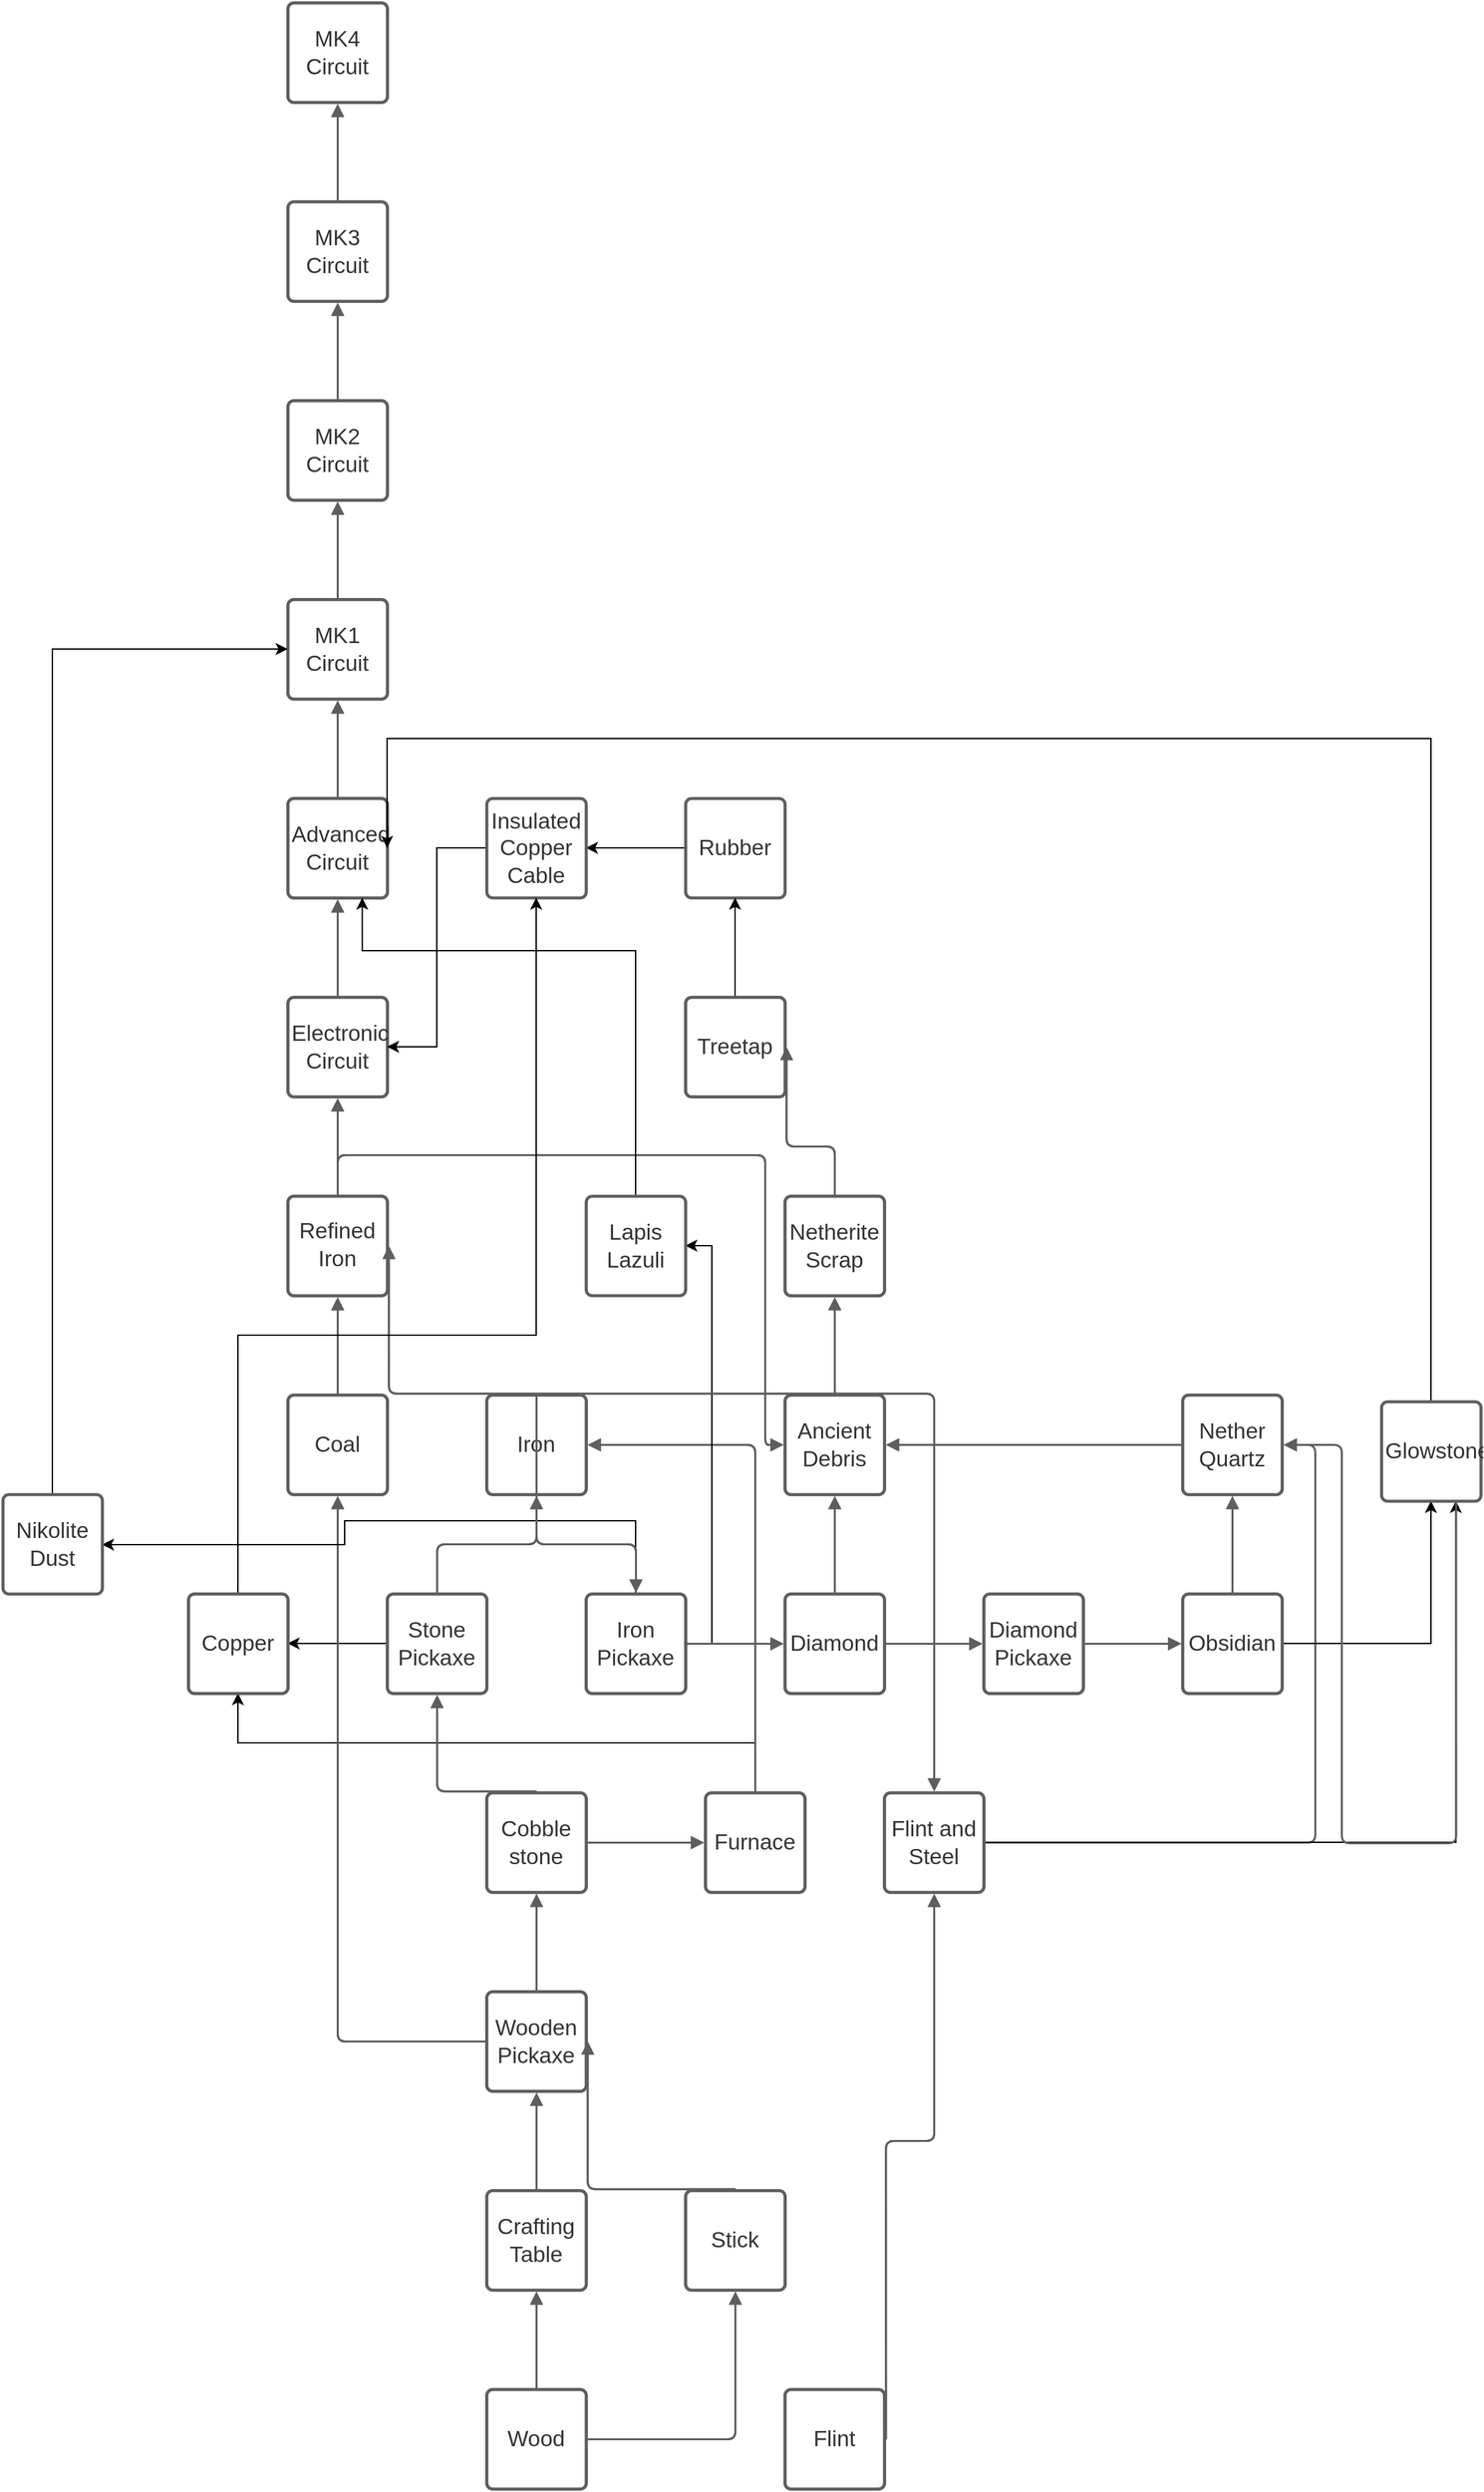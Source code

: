 <mxfile version="15.6.3" type="github">
  <diagram id="0V9siigxRgejwCpeg4HB" name="Page-1">
    <mxGraphModel dx="1422" dy="772" grid="1" gridSize="10" guides="1" tooltips="1" connect="1" arrows="1" fold="1" page="1" pageScale="1" pageWidth="850" pageHeight="1100" math="0" shadow="0">
      <root>
        <mxCell id="0" />
        <mxCell id="1" parent="0" />
        <UserObject label="MK4 Circuit" lucidchartObjectId="O3rn.Hu.RfBS" id="ZfmQ4fYziGxWCG16GH7T-1">
          <mxCell style="html=1;overflow=block;blockSpacing=1;whiteSpace=wrap;;whiteSpace=wrap;fontSize=16.7;fontColor=#333333;spacing=9;strokeColor=#5e5e5e;strokeOpacity=100;rounded=1;absoluteArcSize=1;arcSize=9;strokeWidth=2.3;" parent="1" vertex="1">
            <mxGeometry x="375" y="225" width="75" height="75" as="geometry" />
          </mxCell>
        </UserObject>
        <UserObject label="MK3 Circuit" lucidchartObjectId="Y3rnCp8XeSlu" id="ZfmQ4fYziGxWCG16GH7T-2">
          <mxCell style="html=1;overflow=block;blockSpacing=1;whiteSpace=wrap;;whiteSpace=wrap;fontSize=16.7;fontColor=#333333;spacing=9;strokeColor=#5e5e5e;strokeOpacity=100;rounded=1;absoluteArcSize=1;arcSize=9;strokeWidth=2.3;" parent="1" vertex="1">
            <mxGeometry x="375" y="375" width="75" height="75" as="geometry" />
          </mxCell>
        </UserObject>
        <UserObject label="MK2 Circuit" lucidchartObjectId="03rn3KT7Rs6s" id="ZfmQ4fYziGxWCG16GH7T-3">
          <mxCell style="html=1;overflow=block;blockSpacing=1;whiteSpace=wrap;;whiteSpace=wrap;fontSize=16.7;fontColor=#333333;spacing=9;strokeColor=#5e5e5e;strokeOpacity=100;rounded=1;absoluteArcSize=1;arcSize=9;strokeWidth=2.3;" parent="1" vertex="1">
            <mxGeometry x="375" y="525" width="75" height="75" as="geometry" />
          </mxCell>
        </UserObject>
        <UserObject label="MK1 Circuit" lucidchartObjectId="33rnBf_kdcN3" id="ZfmQ4fYziGxWCG16GH7T-4">
          <mxCell style="html=1;overflow=block;blockSpacing=1;whiteSpace=wrap;;whiteSpace=wrap;fontSize=16.7;fontColor=#333333;spacing=9;strokeColor=#5e5e5e;strokeOpacity=100;rounded=1;absoluteArcSize=1;arcSize=9;strokeWidth=2.3;" parent="1" vertex="1">
            <mxGeometry x="375" y="675" width="75" height="75" as="geometry" />
          </mxCell>
        </UserObject>
        <UserObject label="Advanced Circuit" lucidchartObjectId="h4rnig.ddcVo" id="ZfmQ4fYziGxWCG16GH7T-5">
          <mxCell style="html=1;overflow=block;blockSpacing=1;whiteSpace=wrap;;whiteSpace=wrap;fontSize=16.7;fontColor=#333333;spacing=3.8;strokeColor=#5e5e5e;strokeOpacity=100;rounded=1;absoluteArcSize=1;arcSize=9;strokeWidth=2.3;" parent="1" vertex="1">
            <mxGeometry x="375" y="825" width="75" height="75" as="geometry" />
          </mxCell>
        </UserObject>
        <UserObject label="Electronic Circuit" lucidchartObjectId="t4rn3xmEqwU2" id="ZfmQ4fYziGxWCG16GH7T-6">
          <mxCell style="html=1;overflow=block;blockSpacing=1;whiteSpace=wrap;;whiteSpace=wrap;fontSize=16.7;fontColor=#333333;spacing=3.8;strokeColor=#5e5e5e;strokeOpacity=100;rounded=1;absoluteArcSize=1;arcSize=9;strokeWidth=2.3;" parent="1" vertex="1">
            <mxGeometry x="375" y="975" width="75" height="75" as="geometry" />
          </mxCell>
        </UserObject>
        <UserObject label="&lt;div style=&quot;display: flex; justify-content: center; text-align: center; align-items: baseline; font-size: 0; line-height: 1.25;margin-top: -2px;&quot;&gt;&lt;span&gt;&lt;span style=&quot;font-size:16.7px;color:#333333;&quot;&gt;Refined Iron&lt;/span&gt;&lt;span style=&quot;font-size:13px;color:#000000;&quot;&gt; &lt;/span&gt;&lt;/span&gt;&lt;/div&gt;" lucidchartObjectId="A4rnv-Giu5-S" id="ZfmQ4fYziGxWCG16GH7T-7">
          <mxCell style="html=1;overflow=block;blockSpacing=1;whiteSpace=wrap;;whiteSpace=wrap;fontSize=13;spacing=3.8;strokeColor=#5e5e5e;strokeOpacity=100;rounded=1;absoluteArcSize=1;arcSize=9;strokeWidth=2.3;" parent="1" vertex="1">
            <mxGeometry x="375" y="1125" width="75" height="75" as="geometry" />
          </mxCell>
        </UserObject>
        <UserObject label="Coal" lucidchartObjectId="I4rnZ~l.6Ipy" id="ZfmQ4fYziGxWCG16GH7T-8">
          <mxCell style="html=1;overflow=block;blockSpacing=1;whiteSpace=wrap;;whiteSpace=wrap;fontSize=16.7;fontColor=#333333;spacing=3.8;strokeColor=#5e5e5e;strokeOpacity=100;rounded=1;absoluteArcSize=1;arcSize=9;strokeWidth=2.3;" parent="1" vertex="1">
            <mxGeometry x="375" y="1275" width="75" height="75" as="geometry" />
          </mxCell>
        </UserObject>
        <UserObject label="Iron" lucidchartObjectId="M4rnqP6tO~sO" id="ZfmQ4fYziGxWCG16GH7T-9">
          <mxCell style="html=1;overflow=block;blockSpacing=1;whiteSpace=wrap;;whiteSpace=wrap;fontSize=16.7;fontColor=#333333;spacing=3.8;strokeColor=#5e5e5e;strokeOpacity=100;rounded=1;absoluteArcSize=1;arcSize=9;strokeWidth=2.3;" parent="1" vertex="1">
            <mxGeometry x="525" y="1275" width="75" height="75" as="geometry" />
          </mxCell>
        </UserObject>
        <UserObject label="Cobble&#xa;stone" lucidchartObjectId="Q4rn5zKHl1vj" id="ZfmQ4fYziGxWCG16GH7T-10">
          <mxCell style="html=1;overflow=block;blockSpacing=1;whiteSpace=wrap;;whiteSpace=wrap;fontSize=16.7;fontColor=#333333;spacing=3.8;strokeColor=#5e5e5e;strokeOpacity=100;rounded=1;absoluteArcSize=1;arcSize=9;strokeWidth=2.3;" parent="1" vertex="1">
            <mxGeometry x="525" y="1575" width="75" height="75" as="geometry" />
          </mxCell>
        </UserObject>
        <UserObject label="Crafting Table" lucidchartObjectId="Y4rnUx8yTBkp" id="ZfmQ4fYziGxWCG16GH7T-11">
          <mxCell style="html=1;overflow=block;blockSpacing=1;whiteSpace=wrap;;whiteSpace=wrap;fontSize=16.7;fontColor=#333333;spacing=3.8;strokeColor=#5e5e5e;strokeOpacity=100;rounded=1;absoluteArcSize=1;arcSize=9;strokeWidth=2.3;" parent="1" vertex="1">
            <mxGeometry x="525" y="1875" width="75" height="75" as="geometry" />
          </mxCell>
        </UserObject>
        <UserObject label="Stick" lucidchartObjectId="54rncFlAXH4m" id="ZfmQ4fYziGxWCG16GH7T-12">
          <mxCell style="html=1;overflow=block;blockSpacing=1;whiteSpace=wrap;;whiteSpace=wrap;fontSize=16.7;fontColor=#333333;spacing=3.8;strokeColor=#5e5e5e;strokeOpacity=100;rounded=1;absoluteArcSize=1;arcSize=9;strokeWidth=2.3;" parent="1" vertex="1">
            <mxGeometry x="675" y="1875" width="75" height="75" as="geometry" />
          </mxCell>
        </UserObject>
        <UserObject label="Wooden Pickaxe" lucidchartObjectId="e5rnfnM1u9pB" id="ZfmQ4fYziGxWCG16GH7T-13">
          <mxCell style="html=1;overflow=block;blockSpacing=1;whiteSpace=wrap;;whiteSpace=wrap;fontSize=16.7;fontColor=#333333;spacing=3.8;strokeColor=#5e5e5e;strokeOpacity=100;rounded=1;absoluteArcSize=1;arcSize=9;strokeWidth=2.3;" parent="1" vertex="1">
            <mxGeometry x="525" y="1725" width="75" height="75" as="geometry" />
          </mxCell>
        </UserObject>
        <mxCell id="ZfmQ4fYziGxWCG16GH7T-62" style="edgeStyle=orthogonalEdgeStyle;rounded=0;orthogonalLoop=1;jettySize=auto;html=1;exitX=0;exitY=0.5;exitDx=0;exitDy=0;entryX=1;entryY=0.5;entryDx=0;entryDy=0;" parent="1" source="ZfmQ4fYziGxWCG16GH7T-14" target="ZfmQ4fYziGxWCG16GH7T-60" edge="1">
          <mxGeometry relative="1" as="geometry" />
        </mxCell>
        <UserObject label="Stone Pickaxe" lucidchartObjectId="v5rncOOX8Jar" id="ZfmQ4fYziGxWCG16GH7T-14">
          <mxCell style="html=1;overflow=block;blockSpacing=1;whiteSpace=wrap;;whiteSpace=wrap;fontSize=16.7;fontColor=#333333;spacing=3.8;strokeColor=#5e5e5e;strokeOpacity=100;rounded=1;absoluteArcSize=1;arcSize=9;strokeWidth=2.3;" parent="1" vertex="1">
            <mxGeometry x="450" y="1425" width="75" height="75" as="geometry" />
          </mxCell>
        </UserObject>
        <UserObject label="" lucidchartObjectId="G5rnfKp4lY8B" id="ZfmQ4fYziGxWCG16GH7T-15">
          <mxCell style="html=1;jettySize=18;whiteSpace=wrap;fontSize=13;strokeColor=#5E5E5E;strokeWidth=1.5;rounded=1;arcSize=12;edgeStyle=orthogonalEdgeStyle;startArrow=none;;endArrow=block;endFill=1;;exitX=0.5;exitY=-0.015;exitPerimeter=0;entryX=0.5;entryY=1.015;entryPerimeter=0;" parent="1" source="ZfmQ4fYziGxWCG16GH7T-11" target="ZfmQ4fYziGxWCG16GH7T-13" edge="1">
            <mxGeometry width="100" height="100" relative="1" as="geometry">
              <Array as="points" />
            </mxGeometry>
          </mxCell>
        </UserObject>
        <UserObject label="" lucidchartObjectId="I5rnyWrQxHPk" id="ZfmQ4fYziGxWCG16GH7T-16">
          <mxCell style="html=1;jettySize=18;whiteSpace=wrap;fontSize=13;strokeColor=#5E5E5E;strokeWidth=1.5;rounded=1;arcSize=12;edgeStyle=orthogonalEdgeStyle;startArrow=none;;endArrow=block;endFill=1;;exitX=0.5;exitY=-0.015;exitPerimeter=0;entryX=0.5;entryY=1.015;entryPerimeter=0;" parent="1" source="ZfmQ4fYziGxWCG16GH7T-13" target="ZfmQ4fYziGxWCG16GH7T-10" edge="1">
            <mxGeometry width="100" height="100" relative="1" as="geometry">
              <Array as="points" />
            </mxGeometry>
          </mxCell>
        </UserObject>
        <UserObject label="" lucidchartObjectId="K5rnSRM0Zp31" id="ZfmQ4fYziGxWCG16GH7T-17">
          <mxCell style="html=1;jettySize=18;whiteSpace=wrap;fontSize=13;strokeColor=#5E5E5E;strokeWidth=1.5;rounded=1;arcSize=12;edgeStyle=orthogonalEdgeStyle;startArrow=none;;endArrow=block;endFill=1;;exitX=0.5;exitY=-0.015;exitPerimeter=0;entryX=0.5;entryY=1.015;entryPerimeter=0;" parent="1" source="ZfmQ4fYziGxWCG16GH7T-10" target="ZfmQ4fYziGxWCG16GH7T-14" edge="1">
            <mxGeometry width="100" height="100" relative="1" as="geometry">
              <Array as="points">
                <mxPoint x="488" y="1574" />
              </Array>
            </mxGeometry>
          </mxCell>
        </UserObject>
        <UserObject label="" lucidchartObjectId="Q5rnRKtY7SWz" id="ZfmQ4fYziGxWCG16GH7T-18">
          <mxCell style="html=1;jettySize=18;whiteSpace=wrap;fontSize=13;strokeColor=#5E5E5E;strokeWidth=1.5;rounded=1;arcSize=12;edgeStyle=orthogonalEdgeStyle;startArrow=none;;endArrow=block;endFill=1;;exitX=0.5;exitY=-0.015;exitPerimeter=0;entryX=1.015;entryY=0.5;entryPerimeter=0;" parent="1" source="ZfmQ4fYziGxWCG16GH7T-12" target="ZfmQ4fYziGxWCG16GH7T-13" edge="1">
            <mxGeometry width="100" height="100" relative="1" as="geometry">
              <Array as="points" />
            </mxGeometry>
          </mxCell>
        </UserObject>
        <UserObject label="" lucidchartObjectId="V5rnEdUIXb9L" id="ZfmQ4fYziGxWCG16GH7T-19">
          <mxCell style="html=1;jettySize=18;whiteSpace=wrap;fontSize=13;strokeColor=#5E5E5E;strokeWidth=1.5;rounded=1;arcSize=12;edgeStyle=orthogonalEdgeStyle;startArrow=none;;endArrow=block;endFill=1;;exitX=0.5;exitY=-0.015;exitPerimeter=0;entryX=0.5;entryY=1.015;entryPerimeter=0;" parent="1" source="ZfmQ4fYziGxWCG16GH7T-14" target="ZfmQ4fYziGxWCG16GH7T-9" edge="1">
            <mxGeometry width="100" height="100" relative="1" as="geometry">
              <Array as="points" />
            </mxGeometry>
          </mxCell>
        </UserObject>
        <UserObject label="" lucidchartObjectId="Z5rnqTcRfF6P" id="ZfmQ4fYziGxWCG16GH7T-20">
          <mxCell style="html=1;jettySize=18;whiteSpace=wrap;fontSize=13;strokeColor=#5E5E5E;strokeWidth=1.5;rounded=1;arcSize=12;edgeStyle=orthogonalEdgeStyle;startArrow=none;;endArrow=block;endFill=1;;exitX=0.5;exitY=-0.015;exitPerimeter=0;entryX=0.5;entryY=1.015;entryPerimeter=0;" parent="1" source="ZfmQ4fYziGxWCG16GH7T-8" target="ZfmQ4fYziGxWCG16GH7T-7" edge="1">
            <mxGeometry width="100" height="100" relative="1" as="geometry">
              <Array as="points" />
            </mxGeometry>
          </mxCell>
        </UserObject>
        <UserObject label="" lucidchartObjectId="35rnwy0XM6cx" id="ZfmQ4fYziGxWCG16GH7T-21">
          <mxCell style="html=1;jettySize=18;whiteSpace=wrap;fontSize=13;strokeColor=#5E5E5E;strokeWidth=1.5;rounded=1;arcSize=12;edgeStyle=orthogonalEdgeStyle;startArrow=none;;endArrow=block;endFill=1;;exitX=0.5;exitY=-0.015;exitPerimeter=0;entryX=0.5;entryY=1.015;entryPerimeter=0;" parent="1" source="ZfmQ4fYziGxWCG16GH7T-7" target="ZfmQ4fYziGxWCG16GH7T-6" edge="1">
            <mxGeometry width="100" height="100" relative="1" as="geometry">
              <Array as="points" />
            </mxGeometry>
          </mxCell>
        </UserObject>
        <UserObject label="" lucidchartObjectId="_5rnzYM8p1ad" id="ZfmQ4fYziGxWCG16GH7T-22">
          <mxCell style="html=1;jettySize=18;whiteSpace=wrap;fontSize=13;strokeColor=#5E5E5E;strokeWidth=1.5;rounded=1;arcSize=12;edgeStyle=orthogonalEdgeStyle;startArrow=none;;endArrow=block;endFill=1;;exitX=-0.015;exitY=0.5;exitPerimeter=0;entryX=0.5;entryY=1.015;entryPerimeter=0;" parent="1" source="ZfmQ4fYziGxWCG16GH7T-13" target="ZfmQ4fYziGxWCG16GH7T-8" edge="1">
            <mxGeometry width="100" height="100" relative="1" as="geometry">
              <Array as="points" />
            </mxGeometry>
          </mxCell>
        </UserObject>
        <UserObject label="" lucidchartObjectId="a6rnivVdTuZF" id="ZfmQ4fYziGxWCG16GH7T-23">
          <mxCell style="html=1;jettySize=18;whiteSpace=wrap;fontSize=13;strokeColor=#5E5E5E;strokeWidth=1.5;rounded=1;arcSize=12;edgeStyle=orthogonalEdgeStyle;startArrow=none;;endArrow=block;endFill=1;;exitX=0.5;exitY=-0.015;exitPerimeter=0;entryX=1.015;entryY=0.5;entryPerimeter=0;" parent="1" source="ZfmQ4fYziGxWCG16GH7T-9" target="ZfmQ4fYziGxWCG16GH7T-7" edge="1">
            <mxGeometry width="100" height="100" relative="1" as="geometry">
              <Array as="points" />
            </mxGeometry>
          </mxCell>
        </UserObject>
        <UserObject label="" lucidchartObjectId="f6rniuB-IxO4" id="ZfmQ4fYziGxWCG16GH7T-24">
          <mxCell style="html=1;jettySize=18;whiteSpace=wrap;fontSize=13;strokeColor=#5E5E5E;strokeWidth=1.5;rounded=1;arcSize=12;edgeStyle=orthogonalEdgeStyle;startArrow=none;;endArrow=block;endFill=1;;exitX=0.5;exitY=-0.015;exitPerimeter=0;entryX=0.5;entryY=1.015;entryPerimeter=0;" parent="1" source="ZfmQ4fYziGxWCG16GH7T-6" target="ZfmQ4fYziGxWCG16GH7T-5" edge="1">
            <mxGeometry width="100" height="100" relative="1" as="geometry">
              <Array as="points" />
            </mxGeometry>
          </mxCell>
        </UserObject>
        <UserObject label="" lucidchartObjectId="h6rn7UnIzMgF" id="ZfmQ4fYziGxWCG16GH7T-25">
          <mxCell style="html=1;jettySize=18;whiteSpace=wrap;fontSize=13;strokeColor=#5E5E5E;strokeWidth=1.5;rounded=1;arcSize=12;edgeStyle=orthogonalEdgeStyle;startArrow=none;;endArrow=block;endFill=1;;exitX=0.5;exitY=-0.015;exitPerimeter=0;entryX=0.5;entryY=1.015;entryPerimeter=0;" parent="1" source="ZfmQ4fYziGxWCG16GH7T-5" target="ZfmQ4fYziGxWCG16GH7T-4" edge="1">
            <mxGeometry width="100" height="100" relative="1" as="geometry">
              <Array as="points" />
            </mxGeometry>
          </mxCell>
        </UserObject>
        <UserObject label="" lucidchartObjectId="s6rnI_AukNo1" id="ZfmQ4fYziGxWCG16GH7T-26">
          <mxCell style="html=1;jettySize=18;whiteSpace=wrap;fontSize=13;strokeColor=#5E5E5E;strokeWidth=1.5;rounded=1;arcSize=12;edgeStyle=orthogonalEdgeStyle;startArrow=none;;endArrow=block;endFill=1;;exitX=0.5;exitY=-0.015;exitPerimeter=0;entryX=0.5;entryY=1.015;entryPerimeter=0;" parent="1" source="ZfmQ4fYziGxWCG16GH7T-4" target="ZfmQ4fYziGxWCG16GH7T-3" edge="1">
            <mxGeometry width="100" height="100" relative="1" as="geometry">
              <Array as="points" />
            </mxGeometry>
          </mxCell>
        </UserObject>
        <UserObject label="" lucidchartObjectId="u6rnfqeCWP.y" id="ZfmQ4fYziGxWCG16GH7T-27">
          <mxCell style="html=1;jettySize=18;whiteSpace=wrap;fontSize=13;strokeColor=#5E5E5E;strokeWidth=1.5;rounded=1;arcSize=12;edgeStyle=orthogonalEdgeStyle;startArrow=none;;endArrow=block;endFill=1;;exitX=0.5;exitY=-0.015;exitPerimeter=0;entryX=0.5;entryY=1.015;entryPerimeter=0;" parent="1" source="ZfmQ4fYziGxWCG16GH7T-3" target="ZfmQ4fYziGxWCG16GH7T-2" edge="1">
            <mxGeometry width="100" height="100" relative="1" as="geometry">
              <Array as="points" />
            </mxGeometry>
          </mxCell>
        </UserObject>
        <UserObject label="" lucidchartObjectId="v6rnBTw~iqTZ" id="ZfmQ4fYziGxWCG16GH7T-28">
          <mxCell style="html=1;jettySize=18;whiteSpace=wrap;fontSize=13;strokeColor=#5E5E5E;strokeWidth=1.5;rounded=1;arcSize=12;edgeStyle=orthogonalEdgeStyle;startArrow=none;;endArrow=block;endFill=1;;exitX=0.5;exitY=-0.015;exitPerimeter=0;entryX=0.5;entryY=1.015;entryPerimeter=0;" parent="1" source="ZfmQ4fYziGxWCG16GH7T-2" target="ZfmQ4fYziGxWCG16GH7T-1" edge="1">
            <mxGeometry width="100" height="100" relative="1" as="geometry">
              <Array as="points" />
            </mxGeometry>
          </mxCell>
        </UserObject>
        <mxCell id="ZfmQ4fYziGxWCG16GH7T-305" style="edgeStyle=orthogonalEdgeStyle;rounded=0;orthogonalLoop=1;jettySize=auto;html=1;exitX=0;exitY=0.5;exitDx=0;exitDy=0;" parent="1" source="ZfmQ4fYziGxWCG16GH7T-29" target="ZfmQ4fYziGxWCG16GH7T-152" edge="1">
          <mxGeometry relative="1" as="geometry" />
        </mxCell>
        <UserObject label="Rubber" lucidchartObjectId="F6rn_Yt7ZoDm" id="ZfmQ4fYziGxWCG16GH7T-29">
          <mxCell style="html=1;overflow=block;blockSpacing=1;whiteSpace=wrap;;whiteSpace=wrap;fontSize=16.7;fontColor=#333333;spacing=3.8;strokeColor=#5e5e5e;strokeOpacity=100;rounded=1;absoluteArcSize=1;arcSize=9;strokeWidth=2.3;" parent="1" vertex="1">
            <mxGeometry x="675" y="825" width="75" height="75" as="geometry" />
          </mxCell>
        </UserObject>
        <mxCell id="ZfmQ4fYziGxWCG16GH7T-61" style="edgeStyle=orthogonalEdgeStyle;rounded=0;orthogonalLoop=1;jettySize=auto;html=1;exitX=0.5;exitY=0;exitDx=0;exitDy=0;entryX=0.5;entryY=1;entryDx=0;entryDy=0;" parent="1" source="ZfmQ4fYziGxWCG16GH7T-30" target="ZfmQ4fYziGxWCG16GH7T-60" edge="1">
          <mxGeometry relative="1" as="geometry" />
        </mxCell>
        <UserObject label="Furnace" lucidchartObjectId="N6rn1OEtuVyX" id="ZfmQ4fYziGxWCG16GH7T-30">
          <mxCell style="html=1;overflow=block;blockSpacing=1;whiteSpace=wrap;;whiteSpace=wrap;fontSize=16.7;fontColor=#333333;spacing=3.8;strokeColor=#5e5e5e;strokeOpacity=100;rounded=1;absoluteArcSize=1;arcSize=9;strokeWidth=2.3;" parent="1" vertex="1">
            <mxGeometry x="690" y="1575" width="75" height="75" as="geometry" />
          </mxCell>
        </UserObject>
        <UserObject label="" lucidchartObjectId="U6rnAA72GBOl" id="ZfmQ4fYziGxWCG16GH7T-31">
          <mxCell style="html=1;jettySize=18;whiteSpace=wrap;fontSize=13;strokeColor=#5E5E5E;strokeWidth=1.5;rounded=1;arcSize=12;edgeStyle=orthogonalEdgeStyle;startArrow=none;;endArrow=block;endFill=1;;exitX=1.015;exitY=0.5;exitPerimeter=0;entryX=-0.015;entryY=0.5;entryPerimeter=0;" parent="1" source="ZfmQ4fYziGxWCG16GH7T-10" target="ZfmQ4fYziGxWCG16GH7T-30" edge="1">
            <mxGeometry width="100" height="100" relative="1" as="geometry">
              <Array as="points" />
            </mxGeometry>
          </mxCell>
        </UserObject>
        <UserObject label="" lucidchartObjectId="Z6rnTr7OPrRf" id="ZfmQ4fYziGxWCG16GH7T-32">
          <mxCell style="html=1;jettySize=18;whiteSpace=wrap;fontSize=13;strokeColor=#5E5E5E;strokeWidth=1.5;rounded=1;arcSize=12;edgeStyle=orthogonalEdgeStyle;startArrow=none;;endArrow=block;endFill=1;;exitX=0.5;exitY=-0.015;exitPerimeter=0;entryX=1.015;entryY=0.5;entryPerimeter=0;" parent="1" source="ZfmQ4fYziGxWCG16GH7T-30" target="ZfmQ4fYziGxWCG16GH7T-9" edge="1">
            <mxGeometry width="100" height="100" relative="1" as="geometry">
              <Array as="points">
                <mxPoint x="728" y="1313" />
              </Array>
            </mxGeometry>
          </mxCell>
        </UserObject>
        <mxCell id="ZfmQ4fYziGxWCG16GH7T-63" style="edgeStyle=orthogonalEdgeStyle;rounded=0;orthogonalLoop=1;jettySize=auto;html=1;exitX=0.5;exitY=0;exitDx=0;exitDy=0;entryX=0.5;entryY=1;entryDx=0;entryDy=0;" parent="1" source="ZfmQ4fYziGxWCG16GH7T-33" target="ZfmQ4fYziGxWCG16GH7T-29" edge="1">
          <mxGeometry relative="1" as="geometry" />
        </mxCell>
        <UserObject label="Treetap" lucidchartObjectId=".6rnEqRrsFb7" id="ZfmQ4fYziGxWCG16GH7T-33">
          <mxCell style="html=1;overflow=block;blockSpacing=1;whiteSpace=wrap;;whiteSpace=wrap;fontSize=16.7;fontColor=#333333;spacing=3.8;strokeColor=#5e5e5e;strokeOpacity=100;rounded=1;absoluteArcSize=1;arcSize=9;strokeWidth=2.3;" parent="1" vertex="1">
            <mxGeometry x="675" y="975" width="75" height="75" as="geometry" />
          </mxCell>
        </UserObject>
        <UserObject label="Netherite Scrap" lucidchartObjectId="H7rn3yXHJXi2" id="ZfmQ4fYziGxWCG16GH7T-34">
          <mxCell style="html=1;overflow=block;blockSpacing=1;whiteSpace=wrap;;whiteSpace=wrap;fontSize=16.7;fontColor=#333333;spacing=3.8;strokeColor=#5e5e5e;strokeOpacity=100;rounded=1;absoluteArcSize=1;arcSize=9;strokeWidth=2.3;" parent="1" vertex="1">
            <mxGeometry x="750" y="1125" width="75" height="75" as="geometry" />
          </mxCell>
        </UserObject>
        <UserObject label="Ancient Debris" lucidchartObjectId="i8rnBrJlUf_J" id="ZfmQ4fYziGxWCG16GH7T-36">
          <mxCell style="html=1;overflow=block;blockSpacing=1;whiteSpace=wrap;;whiteSpace=wrap;fontSize=16.7;fontColor=#333333;spacing=3.8;strokeColor=#5e5e5e;strokeOpacity=100;rounded=1;absoluteArcSize=1;arcSize=9;strokeWidth=2.3;" parent="1" vertex="1">
            <mxGeometry x="750" y="1275" width="75" height="75" as="geometry" />
          </mxCell>
        </UserObject>
        <UserObject label="" lucidchartObjectId="X8rnSke3wyS9" id="ZfmQ4fYziGxWCG16GH7T-37">
          <mxCell style="html=1;jettySize=18;whiteSpace=wrap;fontSize=13;strokeColor=#5E5E5E;strokeWidth=1.5;rounded=1;arcSize=12;edgeStyle=orthogonalEdgeStyle;startArrow=none;;endArrow=block;endFill=1;;exitX=0.5;exitY=-0.015;exitPerimeter=0;entryX=-0.015;entryY=0.5;entryPerimeter=0;" parent="1" source="ZfmQ4fYziGxWCG16GH7T-7" target="ZfmQ4fYziGxWCG16GH7T-36" edge="1">
            <mxGeometry width="100" height="100" relative="1" as="geometry">
              <Array as="points">
                <mxPoint x="413" y="1094" />
                <mxPoint x="735" y="1094" />
                <mxPoint x="735" y="1313" />
              </Array>
            </mxGeometry>
          </mxCell>
        </UserObject>
        <UserObject label="Diamond" lucidchartObjectId="a9rn.3FXnvM6" id="ZfmQ4fYziGxWCG16GH7T-38">
          <mxCell style="html=1;overflow=block;blockSpacing=1;whiteSpace=wrap;;whiteSpace=wrap;fontSize=16.7;fontColor=#333333;spacing=3.8;strokeColor=#5e5e5e;strokeOpacity=100;rounded=1;absoluteArcSize=1;arcSize=9;strokeWidth=2.3;" parent="1" vertex="1">
            <mxGeometry x="750" y="1425" width="75" height="75" as="geometry" />
          </mxCell>
        </UserObject>
        <UserObject label="Iron Pickaxe" lucidchartObjectId="h9rnwj5foKtb" id="ZfmQ4fYziGxWCG16GH7T-39">
          <mxCell style="html=1;overflow=block;blockSpacing=1;whiteSpace=wrap;;whiteSpace=wrap;fontSize=16.7;fontColor=#333333;spacing=3.8;strokeColor=#5e5e5e;strokeOpacity=100;rounded=1;absoluteArcSize=1;arcSize=9;strokeWidth=2.3;" parent="1" vertex="1">
            <mxGeometry x="600" y="1425" width="75" height="75" as="geometry" />
          </mxCell>
        </UserObject>
        <UserObject label="" lucidchartObjectId="t9rn-bejUAjX" id="ZfmQ4fYziGxWCG16GH7T-40">
          <mxCell style="html=1;jettySize=18;whiteSpace=wrap;fontSize=13;strokeColor=#5E5E5E;strokeWidth=1.5;rounded=1;arcSize=12;edgeStyle=orthogonalEdgeStyle;startArrow=none;;endArrow=block;endFill=1;;exitX=0.5;exitY=-0.015;exitPerimeter=0;entryX=0.5;entryY=-0.015;entryPerimeter=0;" parent="1" source="ZfmQ4fYziGxWCG16GH7T-9" target="ZfmQ4fYziGxWCG16GH7T-39" edge="1">
            <mxGeometry width="100" height="100" relative="1" as="geometry">
              <Array as="points" />
            </mxGeometry>
          </mxCell>
        </UserObject>
        <UserObject label="" lucidchartObjectId="x9rn39XHPRgs" id="ZfmQ4fYziGxWCG16GH7T-41">
          <mxCell style="html=1;jettySize=18;whiteSpace=wrap;fontSize=13;strokeColor=#5E5E5E;strokeWidth=1.5;rounded=1;arcSize=12;edgeStyle=orthogonalEdgeStyle;startArrow=none;;endArrow=block;endFill=1;;exitX=1.015;exitY=0.5;exitPerimeter=0;entryX=-0.015;entryY=0.5;entryPerimeter=0;" parent="1" source="ZfmQ4fYziGxWCG16GH7T-39" target="ZfmQ4fYziGxWCG16GH7T-38" edge="1">
            <mxGeometry width="100" height="100" relative="1" as="geometry">
              <Array as="points" />
            </mxGeometry>
          </mxCell>
        </UserObject>
        <UserObject label="" lucidchartObjectId="B9rnxNzQqZcq" id="ZfmQ4fYziGxWCG16GH7T-42">
          <mxCell style="html=1;jettySize=18;whiteSpace=wrap;fontSize=13;strokeColor=#5E5E5E;strokeWidth=1.5;rounded=1;arcSize=12;edgeStyle=orthogonalEdgeStyle;startArrow=none;;endArrow=block;endFill=1;;exitX=0.5;exitY=-0.015;exitPerimeter=0;entryX=0.5;entryY=1.015;entryPerimeter=0;" parent="1" source="ZfmQ4fYziGxWCG16GH7T-38" target="ZfmQ4fYziGxWCG16GH7T-36" edge="1">
            <mxGeometry width="100" height="100" relative="1" as="geometry">
              <Array as="points" />
            </mxGeometry>
          </mxCell>
        </UserObject>
        <UserObject label="Diamond Pickaxe" lucidchartObjectId="D9rn-TZTvhV1" id="ZfmQ4fYziGxWCG16GH7T-43">
          <mxCell style="html=1;overflow=block;blockSpacing=1;whiteSpace=wrap;;whiteSpace=wrap;fontSize=16.7;fontColor=#333333;spacing=3.8;strokeColor=#5e5e5e;strokeOpacity=100;rounded=1;absoluteArcSize=1;arcSize=9;strokeWidth=2.3;" parent="1" vertex="1">
            <mxGeometry x="900" y="1425" width="75" height="75" as="geometry" />
          </mxCell>
        </UserObject>
        <UserObject label="Obsidian" lucidchartObjectId="L9rnorbkREb3" id="ZfmQ4fYziGxWCG16GH7T-44">
          <mxCell style="html=1;overflow=block;blockSpacing=1;whiteSpace=wrap;;whiteSpace=wrap;fontSize=16.7;fontColor=#333333;spacing=3.8;strokeColor=#5e5e5e;strokeOpacity=100;rounded=1;absoluteArcSize=1;arcSize=9;strokeWidth=2.3;" parent="1" vertex="1">
            <mxGeometry x="1050" y="1425" width="75" height="75" as="geometry" />
          </mxCell>
        </UserObject>
        <UserObject label="" lucidchartObjectId="R9rn-GiHZNDv" id="ZfmQ4fYziGxWCG16GH7T-45">
          <mxCell style="html=1;jettySize=18;whiteSpace=wrap;fontSize=13;strokeColor=#5E5E5E;strokeWidth=1.5;rounded=1;arcSize=12;edgeStyle=orthogonalEdgeStyle;startArrow=none;;endArrow=block;endFill=1;;exitX=1.015;exitY=0.5;exitPerimeter=0;entryX=-0.015;entryY=0.5;entryPerimeter=0;" parent="1" source="ZfmQ4fYziGxWCG16GH7T-38" target="ZfmQ4fYziGxWCG16GH7T-43" edge="1">
            <mxGeometry width="100" height="100" relative="1" as="geometry">
              <Array as="points" />
            </mxGeometry>
          </mxCell>
        </UserObject>
        <UserObject label="" lucidchartObjectId="T9rn~WKT9blq" id="ZfmQ4fYziGxWCG16GH7T-46">
          <mxCell style="html=1;jettySize=18;whiteSpace=wrap;fontSize=13;strokeColor=#5E5E5E;strokeWidth=1.5;rounded=1;arcSize=12;edgeStyle=orthogonalEdgeStyle;startArrow=none;;endArrow=block;endFill=1;;exitX=1.015;exitY=0.5;exitPerimeter=0;entryX=-0.015;entryY=0.5;entryPerimeter=0;" parent="1" source="ZfmQ4fYziGxWCG16GH7T-43" target="ZfmQ4fYziGxWCG16GH7T-44" edge="1">
            <mxGeometry width="100" height="100" relative="1" as="geometry">
              <Array as="points" />
            </mxGeometry>
          </mxCell>
        </UserObject>
        <UserObject label="Nether Quartz" lucidchartObjectId="W9rnD6nGbXGc" id="ZfmQ4fYziGxWCG16GH7T-47">
          <mxCell style="html=1;overflow=block;blockSpacing=1;whiteSpace=wrap;;whiteSpace=wrap;fontSize=16.7;fontColor=#333333;spacing=3.8;strokeColor=#5e5e5e;strokeOpacity=100;rounded=1;absoluteArcSize=1;arcSize=9;strokeWidth=2.3;" parent="1" vertex="1">
            <mxGeometry x="1050" y="1275" width="75" height="75" as="geometry" />
          </mxCell>
        </UserObject>
        <UserObject label="Wood" lucidchartObjectId="89rntHiywq36" id="ZfmQ4fYziGxWCG16GH7T-48">
          <mxCell style="html=1;overflow=block;blockSpacing=1;whiteSpace=wrap;;whiteSpace=wrap;fontSize=16.7;fontColor=#333333;spacing=3.8;strokeColor=#5e5e5e;strokeOpacity=100;rounded=1;absoluteArcSize=1;arcSize=9;strokeWidth=2.3;" parent="1" vertex="1">
            <mxGeometry x="525" y="2025" width="75" height="75" as="geometry" />
          </mxCell>
        </UserObject>
        <UserObject label="" lucidchartObjectId="c-rnA04fz5Ga" id="ZfmQ4fYziGxWCG16GH7T-49">
          <mxCell style="html=1;jettySize=18;whiteSpace=wrap;fontSize=13;strokeColor=#5E5E5E;strokeWidth=1.5;rounded=1;arcSize=12;edgeStyle=orthogonalEdgeStyle;startArrow=none;;endArrow=block;endFill=1;;exitX=0.5;exitY=-0.015;exitPerimeter=0;entryX=0.5;entryY=1.015;entryPerimeter=0;" parent="1" source="ZfmQ4fYziGxWCG16GH7T-48" target="ZfmQ4fYziGxWCG16GH7T-11" edge="1">
            <mxGeometry width="100" height="100" relative="1" as="geometry">
              <Array as="points" />
            </mxGeometry>
          </mxCell>
        </UserObject>
        <UserObject label="" lucidchartObjectId="d-rn7sEi..fi" id="ZfmQ4fYziGxWCG16GH7T-50">
          <mxCell style="html=1;jettySize=18;whiteSpace=wrap;fontSize=13;strokeColor=#5E5E5E;strokeWidth=1.5;rounded=1;arcSize=12;edgeStyle=orthogonalEdgeStyle;startArrow=none;;endArrow=block;endFill=1;;exitX=1.015;exitY=0.5;exitPerimeter=0;entryX=0.5;entryY=1.015;entryPerimeter=0;" parent="1" source="ZfmQ4fYziGxWCG16GH7T-48" target="ZfmQ4fYziGxWCG16GH7T-12" edge="1">
            <mxGeometry width="100" height="100" relative="1" as="geometry">
              <Array as="points" />
            </mxGeometry>
          </mxCell>
        </UserObject>
        <UserObject label="Flint and Steel" lucidchartObjectId="j-rneG~W5RcB" id="ZfmQ4fYziGxWCG16GH7T-51">
          <mxCell style="html=1;overflow=block;blockSpacing=1;whiteSpace=wrap;;whiteSpace=wrap;fontSize=16.7;fontColor=#333333;spacing=3.8;strokeColor=#5e5e5e;strokeOpacity=100;rounded=1;absoluteArcSize=1;arcSize=9;strokeWidth=2.3;" parent="1" vertex="1">
            <mxGeometry x="825" y="1575" width="75" height="75" as="geometry" />
          </mxCell>
        </UserObject>
        <UserObject label="" lucidchartObjectId="A-rnXTUFurY5" id="ZfmQ4fYziGxWCG16GH7T-52">
          <mxCell style="html=1;jettySize=18;whiteSpace=wrap;fontSize=13;strokeColor=#5E5E5E;strokeWidth=1.5;rounded=1;arcSize=12;edgeStyle=orthogonalEdgeStyle;startArrow=none;;endArrow=block;endFill=1;;exitX=0.5;exitY=-0.015;exitPerimeter=0;entryX=0.5;entryY=1.015;entryPerimeter=0;" parent="1" source="ZfmQ4fYziGxWCG16GH7T-36" target="ZfmQ4fYziGxWCG16GH7T-34" edge="1">
            <mxGeometry width="100" height="100" relative="1" as="geometry">
              <Array as="points" />
            </mxGeometry>
          </mxCell>
        </UserObject>
        <UserObject label="" lucidchartObjectId="D-rnIqFIS~pl" id="ZfmQ4fYziGxWCG16GH7T-53">
          <mxCell style="html=1;jettySize=18;whiteSpace=wrap;fontSize=13;strokeColor=#5E5E5E;strokeWidth=1.5;rounded=1;arcSize=12;edgeStyle=orthogonalEdgeStyle;startArrow=none;;endArrow=block;endFill=1;;exitX=-0.015;exitY=0.5;exitPerimeter=0;entryX=1.015;entryY=0.5;entryPerimeter=0;" parent="1" source="ZfmQ4fYziGxWCG16GH7T-47" target="ZfmQ4fYziGxWCG16GH7T-36" edge="1">
            <mxGeometry width="100" height="100" relative="1" as="geometry">
              <Array as="points" />
            </mxGeometry>
          </mxCell>
        </UserObject>
        <UserObject label="" lucidchartObjectId="h_rnIuyU5x.K" id="ZfmQ4fYziGxWCG16GH7T-54">
          <mxCell style="html=1;jettySize=18;whiteSpace=wrap;fontSize=13;strokeColor=#5E5E5E;strokeWidth=1.5;rounded=1;arcSize=12;edgeStyle=orthogonalEdgeStyle;startArrow=none;;endArrow=block;endFill=1;;exitX=0.5;exitY=-0.015;exitPerimeter=0;entryX=0.5;entryY=-0.015;entryPerimeter=0;" parent="1" source="ZfmQ4fYziGxWCG16GH7T-9" target="ZfmQ4fYziGxWCG16GH7T-51" edge="1">
            <mxGeometry width="100" height="100" relative="1" as="geometry">
              <Array as="points" />
            </mxGeometry>
          </mxCell>
        </UserObject>
        <UserObject label="Flint" lucidchartObjectId="o_rnYFVj-jMF" id="ZfmQ4fYziGxWCG16GH7T-55">
          <mxCell style="html=1;overflow=block;blockSpacing=1;whiteSpace=wrap;;whiteSpace=wrap;fontSize=16.7;fontColor=#333333;spacing=3.8;strokeColor=#5e5e5e;strokeOpacity=100;rounded=1;absoluteArcSize=1;arcSize=9;strokeWidth=2.3;" parent="1" vertex="1">
            <mxGeometry x="750" y="2025" width="75" height="75" as="geometry" />
          </mxCell>
        </UserObject>
        <UserObject label="" lucidchartObjectId="C_rnIm.DJcN5" id="ZfmQ4fYziGxWCG16GH7T-56">
          <mxCell style="html=1;jettySize=18;whiteSpace=wrap;fontSize=13;strokeColor=#5E5E5E;strokeWidth=1.5;rounded=1;arcSize=12;edgeStyle=orthogonalEdgeStyle;startArrow=none;;endArrow=block;endFill=1;;exitX=1.015;exitY=0.5;exitPerimeter=0;entryX=0.5;entryY=1.015;entryPerimeter=0;" parent="1" source="ZfmQ4fYziGxWCG16GH7T-55" target="ZfmQ4fYziGxWCG16GH7T-51" edge="1">
            <mxGeometry width="100" height="100" relative="1" as="geometry">
              <Array as="points" />
            </mxGeometry>
          </mxCell>
        </UserObject>
        <UserObject label="" lucidchartObjectId="O_rnex7WGd1Y" id="ZfmQ4fYziGxWCG16GH7T-57">
          <mxCell style="html=1;jettySize=18;whiteSpace=wrap;fontSize=13;strokeColor=#5E5E5E;strokeWidth=1.5;rounded=1;arcSize=12;edgeStyle=orthogonalEdgeStyle;startArrow=none;;endArrow=block;endFill=1;;exitX=0.5;exitY=-0.015;exitPerimeter=0;entryX=1.015;entryY=0.5;entryPerimeter=0;" parent="1" source="ZfmQ4fYziGxWCG16GH7T-34" target="ZfmQ4fYziGxWCG16GH7T-33" edge="1">
            <mxGeometry width="100" height="100" relative="1" as="geometry">
              <Array as="points" />
            </mxGeometry>
          </mxCell>
        </UserObject>
        <UserObject label="" lucidchartObjectId="H.rnu4XYR3Ga" id="ZfmQ4fYziGxWCG16GH7T-58">
          <mxCell style="html=1;jettySize=18;whiteSpace=wrap;fontSize=13;strokeColor=#5E5E5E;strokeWidth=1.5;rounded=1;arcSize=12;edgeStyle=orthogonalEdgeStyle;startArrow=none;;endArrow=block;endFill=1;;exitX=1.015;exitY=0.5;exitPerimeter=0;entryX=1.015;entryY=0.5;entryPerimeter=0;" parent="1" source="ZfmQ4fYziGxWCG16GH7T-51" target="ZfmQ4fYziGxWCG16GH7T-47" edge="1">
            <mxGeometry width="100" height="100" relative="1" as="geometry">
              <Array as="points">
                <mxPoint x="1150" y="1613" />
                <mxPoint x="1150" y="1313" />
              </Array>
            </mxGeometry>
          </mxCell>
        </UserObject>
        <UserObject label="" lucidchartObjectId="M.rnnc9NCXxp" id="ZfmQ4fYziGxWCG16GH7T-59">
          <mxCell style="html=1;jettySize=18;whiteSpace=wrap;fontSize=13;strokeColor=#5E5E5E;strokeWidth=1.5;rounded=1;arcSize=12;edgeStyle=orthogonalEdgeStyle;startArrow=none;;endArrow=block;endFill=1;;exitX=0.5;exitY=-0.015;exitPerimeter=0;entryX=0.5;entryY=1.015;entryPerimeter=0;" parent="1" source="ZfmQ4fYziGxWCG16GH7T-44" target="ZfmQ4fYziGxWCG16GH7T-47" edge="1">
            <mxGeometry width="100" height="100" relative="1" as="geometry">
              <Array as="points" />
            </mxGeometry>
          </mxCell>
        </UserObject>
        <UserObject label="Copper " lucidchartObjectId="0~rnXEkRjr8r" id="ZfmQ4fYziGxWCG16GH7T-60">
          <mxCell style="html=1;overflow=block;blockSpacing=1;whiteSpace=wrap;;whiteSpace=wrap;fontSize=16.7;fontColor=#333333;spacing=3.8;strokeColor=#5e5e5e;strokeOpacity=100;rounded=1;absoluteArcSize=1;arcSize=9;strokeWidth=2.3;" parent="1" vertex="1">
            <mxGeometry x="300" y="1425" width="75" height="75" as="geometry" />
          </mxCell>
        </UserObject>
        <UserObject label="MK4 Circuit" lucidchartObjectId="O3rn.Hu.RfBS" id="ZfmQ4fYziGxWCG16GH7T-124">
          <mxCell style="html=1;overflow=block;blockSpacing=1;whiteSpace=wrap;;whiteSpace=wrap;fontSize=16.7;fontColor=#333333;spacing=9;strokeColor=#5e5e5e;strokeOpacity=100;rounded=1;absoluteArcSize=1;arcSize=9;strokeWidth=2.3;" parent="1" vertex="1">
            <mxGeometry x="375" y="225" width="75" height="75" as="geometry" />
          </mxCell>
        </UserObject>
        <UserObject label="MK3 Circuit" lucidchartObjectId="Y3rnCp8XeSlu" id="ZfmQ4fYziGxWCG16GH7T-125">
          <mxCell style="html=1;overflow=block;blockSpacing=1;whiteSpace=wrap;;whiteSpace=wrap;fontSize=16.7;fontColor=#333333;spacing=9;strokeColor=#5e5e5e;strokeOpacity=100;rounded=1;absoluteArcSize=1;arcSize=9;strokeWidth=2.3;" parent="1" vertex="1">
            <mxGeometry x="375" y="375" width="75" height="75" as="geometry" />
          </mxCell>
        </UserObject>
        <UserObject label="MK2 Circuit" lucidchartObjectId="03rn3KT7Rs6s" id="ZfmQ4fYziGxWCG16GH7T-126">
          <mxCell style="html=1;overflow=block;blockSpacing=1;whiteSpace=wrap;;whiteSpace=wrap;fontSize=16.7;fontColor=#333333;spacing=9;strokeColor=#5e5e5e;strokeOpacity=100;rounded=1;absoluteArcSize=1;arcSize=9;strokeWidth=2.3;" parent="1" vertex="1">
            <mxGeometry x="375" y="525" width="75" height="75" as="geometry" />
          </mxCell>
        </UserObject>
        <UserObject label="MK1 Circuit" lucidchartObjectId="33rnBf_kdcN3" id="ZfmQ4fYziGxWCG16GH7T-127">
          <mxCell style="html=1;overflow=block;blockSpacing=1;whiteSpace=wrap;;whiteSpace=wrap;fontSize=16.7;fontColor=#333333;spacing=9;strokeColor=#5e5e5e;strokeOpacity=100;rounded=1;absoluteArcSize=1;arcSize=9;strokeWidth=2.3;" parent="1" vertex="1">
            <mxGeometry x="375" y="675" width="75" height="75" as="geometry" />
          </mxCell>
        </UserObject>
        <UserObject label="Advanced Circuit" lucidchartObjectId="h4rnig.ddcVo" id="ZfmQ4fYziGxWCG16GH7T-128">
          <mxCell style="html=1;overflow=block;blockSpacing=1;whiteSpace=wrap;;whiteSpace=wrap;fontSize=16.7;fontColor=#333333;spacing=3.8;strokeColor=#5e5e5e;strokeOpacity=100;rounded=1;absoluteArcSize=1;arcSize=9;strokeWidth=2.3;" parent="1" vertex="1">
            <mxGeometry x="375" y="825" width="75" height="75" as="geometry" />
          </mxCell>
        </UserObject>
        <UserObject label="Electronic Circuit" lucidchartObjectId="t4rn3xmEqwU2" id="ZfmQ4fYziGxWCG16GH7T-129">
          <mxCell style="html=1;overflow=block;blockSpacing=1;whiteSpace=wrap;;whiteSpace=wrap;fontSize=16.7;fontColor=#333333;spacing=3.8;strokeColor=#5e5e5e;strokeOpacity=100;rounded=1;absoluteArcSize=1;arcSize=9;strokeWidth=2.3;" parent="1" vertex="1">
            <mxGeometry x="375" y="975" width="75" height="75" as="geometry" />
          </mxCell>
        </UserObject>
        <UserObject label="&lt;div style=&quot;display: flex; justify-content: center; text-align: center; align-items: baseline; font-size: 0; line-height: 1.25;margin-top: -2px;&quot;&gt;&lt;span&gt;&lt;span style=&quot;font-size:16.7px;color:#333333;&quot;&gt;Refined Iron&lt;/span&gt;&lt;span style=&quot;font-size:13px;color:#000000;&quot;&gt; &lt;/span&gt;&lt;/span&gt;&lt;/div&gt;" lucidchartObjectId="A4rnv-Giu5-S" id="ZfmQ4fYziGxWCG16GH7T-130">
          <mxCell style="html=1;overflow=block;blockSpacing=1;whiteSpace=wrap;;whiteSpace=wrap;fontSize=13;spacing=3.8;strokeColor=#5e5e5e;strokeOpacity=100;rounded=1;absoluteArcSize=1;arcSize=9;strokeWidth=2.3;" parent="1" vertex="1">
            <mxGeometry x="375" y="1125" width="75" height="75" as="geometry" />
          </mxCell>
        </UserObject>
        <UserObject label="Coal" lucidchartObjectId="I4rnZ~l.6Ipy" id="ZfmQ4fYziGxWCG16GH7T-131">
          <mxCell style="html=1;overflow=block;blockSpacing=1;whiteSpace=wrap;;whiteSpace=wrap;fontSize=16.7;fontColor=#333333;spacing=3.8;strokeColor=#5e5e5e;strokeOpacity=100;rounded=1;absoluteArcSize=1;arcSize=9;strokeWidth=2.3;" parent="1" vertex="1">
            <mxGeometry x="375" y="1275" width="75" height="75" as="geometry" />
          </mxCell>
        </UserObject>
        <UserObject label="Iron" lucidchartObjectId="M4rnqP6tO~sO" id="ZfmQ4fYziGxWCG16GH7T-132">
          <mxCell style="html=1;overflow=block;blockSpacing=1;whiteSpace=wrap;;whiteSpace=wrap;fontSize=16.7;fontColor=#333333;spacing=3.8;strokeColor=#5e5e5e;strokeOpacity=100;rounded=1;absoluteArcSize=1;arcSize=9;strokeWidth=2.3;" parent="1" vertex="1">
            <mxGeometry x="525" y="1275" width="75" height="75" as="geometry" />
          </mxCell>
        </UserObject>
        <UserObject label="Cobble&#xa;stone" lucidchartObjectId="Q4rn5zKHl1vj" id="ZfmQ4fYziGxWCG16GH7T-133">
          <mxCell style="html=1;overflow=block;blockSpacing=1;whiteSpace=wrap;;whiteSpace=wrap;fontSize=16.7;fontColor=#333333;spacing=3.8;strokeColor=#5e5e5e;strokeOpacity=100;rounded=1;absoluteArcSize=1;arcSize=9;strokeWidth=2.3;" parent="1" vertex="1">
            <mxGeometry x="525" y="1575" width="75" height="75" as="geometry" />
          </mxCell>
        </UserObject>
        <UserObject label="Crafting Table" lucidchartObjectId="Y4rnUx8yTBkp" id="ZfmQ4fYziGxWCG16GH7T-134">
          <mxCell style="html=1;overflow=block;blockSpacing=1;whiteSpace=wrap;;whiteSpace=wrap;fontSize=16.7;fontColor=#333333;spacing=3.8;strokeColor=#5e5e5e;strokeOpacity=100;rounded=1;absoluteArcSize=1;arcSize=9;strokeWidth=2.3;" parent="1" vertex="1">
            <mxGeometry x="525" y="1875" width="75" height="75" as="geometry" />
          </mxCell>
        </UserObject>
        <UserObject label="Stick" lucidchartObjectId="54rncFlAXH4m" id="ZfmQ4fYziGxWCG16GH7T-135">
          <mxCell style="html=1;overflow=block;blockSpacing=1;whiteSpace=wrap;;whiteSpace=wrap;fontSize=16.7;fontColor=#333333;spacing=3.8;strokeColor=#5e5e5e;strokeOpacity=100;rounded=1;absoluteArcSize=1;arcSize=9;strokeWidth=2.3;" parent="1" vertex="1">
            <mxGeometry x="675" y="1875" width="75" height="75" as="geometry" />
          </mxCell>
        </UserObject>
        <UserObject label="Wooden Pickaxe" lucidchartObjectId="e5rnfnM1u9pB" id="ZfmQ4fYziGxWCG16GH7T-136">
          <mxCell style="html=1;overflow=block;blockSpacing=1;whiteSpace=wrap;;whiteSpace=wrap;fontSize=16.7;fontColor=#333333;spacing=3.8;strokeColor=#5e5e5e;strokeOpacity=100;rounded=1;absoluteArcSize=1;arcSize=9;strokeWidth=2.3;" parent="1" vertex="1">
            <mxGeometry x="525" y="1725" width="75" height="75" as="geometry" />
          </mxCell>
        </UserObject>
        <UserObject label="Stone Pickaxe" lucidchartObjectId="v5rncOOX8Jar" id="ZfmQ4fYziGxWCG16GH7T-137">
          <mxCell style="html=1;overflow=block;blockSpacing=1;whiteSpace=wrap;;whiteSpace=wrap;fontSize=16.7;fontColor=#333333;spacing=3.8;strokeColor=#5e5e5e;strokeOpacity=100;rounded=1;absoluteArcSize=1;arcSize=9;strokeWidth=2.3;" parent="1" vertex="1">
            <mxGeometry x="450" y="1425" width="75" height="75" as="geometry" />
          </mxCell>
        </UserObject>
        <UserObject label="" lucidchartObjectId="G5rnfKp4lY8B" id="ZfmQ4fYziGxWCG16GH7T-138">
          <mxCell style="html=1;jettySize=18;whiteSpace=wrap;fontSize=13;strokeColor=#5E5E5E;strokeWidth=1.5;rounded=1;arcSize=12;edgeStyle=orthogonalEdgeStyle;startArrow=none;;endArrow=block;endFill=1;;exitX=0.5;exitY=-0.015;exitPerimeter=0;entryX=0.5;entryY=1.015;entryPerimeter=0;" parent="1" source="ZfmQ4fYziGxWCG16GH7T-134" target="ZfmQ4fYziGxWCG16GH7T-136" edge="1">
            <mxGeometry width="100" height="100" relative="1" as="geometry">
              <Array as="points" />
            </mxGeometry>
          </mxCell>
        </UserObject>
        <UserObject label="" lucidchartObjectId="I5rnyWrQxHPk" id="ZfmQ4fYziGxWCG16GH7T-139">
          <mxCell style="html=1;jettySize=18;whiteSpace=wrap;fontSize=13;strokeColor=#5E5E5E;strokeWidth=1.5;rounded=1;arcSize=12;edgeStyle=orthogonalEdgeStyle;startArrow=none;;endArrow=block;endFill=1;;exitX=0.5;exitY=-0.015;exitPerimeter=0;entryX=0.5;entryY=1.015;entryPerimeter=0;" parent="1" source="ZfmQ4fYziGxWCG16GH7T-136" target="ZfmQ4fYziGxWCG16GH7T-133" edge="1">
            <mxGeometry width="100" height="100" relative="1" as="geometry">
              <Array as="points" />
            </mxGeometry>
          </mxCell>
        </UserObject>
        <UserObject label="" lucidchartObjectId="K5rnSRM0Zp31" id="ZfmQ4fYziGxWCG16GH7T-140">
          <mxCell style="html=1;jettySize=18;whiteSpace=wrap;fontSize=13;strokeColor=#5E5E5E;strokeWidth=1.5;rounded=1;arcSize=12;edgeStyle=orthogonalEdgeStyle;startArrow=none;;endArrow=block;endFill=1;;exitX=0.5;exitY=-0.015;exitPerimeter=0;entryX=0.5;entryY=1.015;entryPerimeter=0;" parent="1" source="ZfmQ4fYziGxWCG16GH7T-133" target="ZfmQ4fYziGxWCG16GH7T-137" edge="1">
            <mxGeometry width="100" height="100" relative="1" as="geometry">
              <Array as="points">
                <mxPoint x="488" y="1574" />
              </Array>
            </mxGeometry>
          </mxCell>
        </UserObject>
        <UserObject label="" lucidchartObjectId="Q5rnRKtY7SWz" id="ZfmQ4fYziGxWCG16GH7T-141">
          <mxCell style="html=1;jettySize=18;whiteSpace=wrap;fontSize=13;strokeColor=#5E5E5E;strokeWidth=1.5;rounded=1;arcSize=12;edgeStyle=orthogonalEdgeStyle;startArrow=none;;endArrow=block;endFill=1;;exitX=0.5;exitY=-0.015;exitPerimeter=0;entryX=1.015;entryY=0.5;entryPerimeter=0;" parent="1" source="ZfmQ4fYziGxWCG16GH7T-135" target="ZfmQ4fYziGxWCG16GH7T-136" edge="1">
            <mxGeometry width="100" height="100" relative="1" as="geometry">
              <Array as="points" />
            </mxGeometry>
          </mxCell>
        </UserObject>
        <UserObject label="" lucidchartObjectId="V5rnEdUIXb9L" id="ZfmQ4fYziGxWCG16GH7T-142">
          <mxCell style="html=1;jettySize=18;whiteSpace=wrap;fontSize=13;strokeColor=#5E5E5E;strokeWidth=1.5;rounded=1;arcSize=12;edgeStyle=orthogonalEdgeStyle;startArrow=none;;endArrow=block;endFill=1;;exitX=0.5;exitY=-0.015;exitPerimeter=0;entryX=0.5;entryY=1.015;entryPerimeter=0;" parent="1" source="ZfmQ4fYziGxWCG16GH7T-137" target="ZfmQ4fYziGxWCG16GH7T-132" edge="1">
            <mxGeometry width="100" height="100" relative="1" as="geometry">
              <Array as="points" />
            </mxGeometry>
          </mxCell>
        </UserObject>
        <UserObject label="" lucidchartObjectId="Z5rnqTcRfF6P" id="ZfmQ4fYziGxWCG16GH7T-143">
          <mxCell style="html=1;jettySize=18;whiteSpace=wrap;fontSize=13;strokeColor=#5E5E5E;strokeWidth=1.5;rounded=1;arcSize=12;edgeStyle=orthogonalEdgeStyle;startArrow=none;;endArrow=block;endFill=1;;exitX=0.5;exitY=-0.015;exitPerimeter=0;entryX=0.5;entryY=1.015;entryPerimeter=0;" parent="1" source="ZfmQ4fYziGxWCG16GH7T-131" target="ZfmQ4fYziGxWCG16GH7T-130" edge="1">
            <mxGeometry width="100" height="100" relative="1" as="geometry">
              <Array as="points" />
            </mxGeometry>
          </mxCell>
        </UserObject>
        <UserObject label="" lucidchartObjectId="35rnwy0XM6cx" id="ZfmQ4fYziGxWCG16GH7T-144">
          <mxCell style="html=1;jettySize=18;whiteSpace=wrap;fontSize=13;strokeColor=#5E5E5E;strokeWidth=1.5;rounded=1;arcSize=12;edgeStyle=orthogonalEdgeStyle;startArrow=none;;endArrow=block;endFill=1;;exitX=0.5;exitY=-0.015;exitPerimeter=0;entryX=0.5;entryY=1.015;entryPerimeter=0;" parent="1" source="ZfmQ4fYziGxWCG16GH7T-130" target="ZfmQ4fYziGxWCG16GH7T-129" edge="1">
            <mxGeometry width="100" height="100" relative="1" as="geometry">
              <Array as="points" />
            </mxGeometry>
          </mxCell>
        </UserObject>
        <UserObject label="" lucidchartObjectId="_5rnzYM8p1ad" id="ZfmQ4fYziGxWCG16GH7T-145">
          <mxCell style="html=1;jettySize=18;whiteSpace=wrap;fontSize=13;strokeColor=#5E5E5E;strokeWidth=1.5;rounded=1;arcSize=12;edgeStyle=orthogonalEdgeStyle;startArrow=none;;endArrow=block;endFill=1;;exitX=-0.015;exitY=0.5;exitPerimeter=0;entryX=0.5;entryY=1.015;entryPerimeter=0;" parent="1" source="ZfmQ4fYziGxWCG16GH7T-136" target="ZfmQ4fYziGxWCG16GH7T-131" edge="1">
            <mxGeometry width="100" height="100" relative="1" as="geometry">
              <Array as="points" />
            </mxGeometry>
          </mxCell>
        </UserObject>
        <UserObject label="" lucidchartObjectId="a6rnivVdTuZF" id="ZfmQ4fYziGxWCG16GH7T-146">
          <mxCell style="html=1;jettySize=18;whiteSpace=wrap;fontSize=13;strokeColor=#5E5E5E;strokeWidth=1.5;rounded=1;arcSize=12;edgeStyle=orthogonalEdgeStyle;startArrow=none;;endArrow=block;endFill=1;;exitX=0.5;exitY=-0.015;exitPerimeter=0;entryX=1.015;entryY=0.5;entryPerimeter=0;" parent="1" source="ZfmQ4fYziGxWCG16GH7T-132" target="ZfmQ4fYziGxWCG16GH7T-130" edge="1">
            <mxGeometry width="100" height="100" relative="1" as="geometry">
              <Array as="points" />
            </mxGeometry>
          </mxCell>
        </UserObject>
        <UserObject label="" lucidchartObjectId="f6rniuB-IxO4" id="ZfmQ4fYziGxWCG16GH7T-147">
          <mxCell style="html=1;jettySize=18;whiteSpace=wrap;fontSize=13;strokeColor=#5E5E5E;strokeWidth=1.5;rounded=1;arcSize=12;edgeStyle=orthogonalEdgeStyle;startArrow=none;;endArrow=block;endFill=1;;exitX=0.5;exitY=-0.015;exitPerimeter=0;entryX=0.5;entryY=1.015;entryPerimeter=0;" parent="1" source="ZfmQ4fYziGxWCG16GH7T-129" target="ZfmQ4fYziGxWCG16GH7T-128" edge="1">
            <mxGeometry width="100" height="100" relative="1" as="geometry">
              <Array as="points" />
            </mxGeometry>
          </mxCell>
        </UserObject>
        <UserObject label="" lucidchartObjectId="h6rn7UnIzMgF" id="ZfmQ4fYziGxWCG16GH7T-148">
          <mxCell style="html=1;jettySize=18;whiteSpace=wrap;fontSize=13;strokeColor=#5E5E5E;strokeWidth=1.5;rounded=1;arcSize=12;edgeStyle=orthogonalEdgeStyle;startArrow=none;;endArrow=block;endFill=1;;exitX=0.5;exitY=-0.015;exitPerimeter=0;entryX=0.5;entryY=1.015;entryPerimeter=0;" parent="1" source="ZfmQ4fYziGxWCG16GH7T-128" target="ZfmQ4fYziGxWCG16GH7T-127" edge="1">
            <mxGeometry width="100" height="100" relative="1" as="geometry">
              <Array as="points" />
            </mxGeometry>
          </mxCell>
        </UserObject>
        <UserObject label="" lucidchartObjectId="s6rnI_AukNo1" id="ZfmQ4fYziGxWCG16GH7T-149">
          <mxCell style="html=1;jettySize=18;whiteSpace=wrap;fontSize=13;strokeColor=#5E5E5E;strokeWidth=1.5;rounded=1;arcSize=12;edgeStyle=orthogonalEdgeStyle;startArrow=none;;endArrow=block;endFill=1;;exitX=0.5;exitY=-0.015;exitPerimeter=0;entryX=0.5;entryY=1.015;entryPerimeter=0;" parent="1" source="ZfmQ4fYziGxWCG16GH7T-127" target="ZfmQ4fYziGxWCG16GH7T-126" edge="1">
            <mxGeometry width="100" height="100" relative="1" as="geometry">
              <Array as="points" />
            </mxGeometry>
          </mxCell>
        </UserObject>
        <UserObject label="" lucidchartObjectId="u6rnfqeCWP.y" id="ZfmQ4fYziGxWCG16GH7T-150">
          <mxCell style="html=1;jettySize=18;whiteSpace=wrap;fontSize=13;strokeColor=#5E5E5E;strokeWidth=1.5;rounded=1;arcSize=12;edgeStyle=orthogonalEdgeStyle;startArrow=none;;endArrow=block;endFill=1;;exitX=0.5;exitY=-0.015;exitPerimeter=0;entryX=0.5;entryY=1.015;entryPerimeter=0;" parent="1" source="ZfmQ4fYziGxWCG16GH7T-126" target="ZfmQ4fYziGxWCG16GH7T-125" edge="1">
            <mxGeometry width="100" height="100" relative="1" as="geometry">
              <Array as="points" />
            </mxGeometry>
          </mxCell>
        </UserObject>
        <UserObject label="" lucidchartObjectId="v6rnBTw~iqTZ" id="ZfmQ4fYziGxWCG16GH7T-151">
          <mxCell style="html=1;jettySize=18;whiteSpace=wrap;fontSize=13;strokeColor=#5E5E5E;strokeWidth=1.5;rounded=1;arcSize=12;edgeStyle=orthogonalEdgeStyle;startArrow=none;;endArrow=block;endFill=1;;exitX=0.5;exitY=-0.015;exitPerimeter=0;entryX=0.5;entryY=1.015;entryPerimeter=0;" parent="1" source="ZfmQ4fYziGxWCG16GH7T-125" target="ZfmQ4fYziGxWCG16GH7T-124" edge="1">
            <mxGeometry width="100" height="100" relative="1" as="geometry">
              <Array as="points" />
            </mxGeometry>
          </mxCell>
        </UserObject>
        <mxCell id="ZfmQ4fYziGxWCG16GH7T-307" style="edgeStyle=orthogonalEdgeStyle;rounded=0;orthogonalLoop=1;jettySize=auto;html=1;exitX=0;exitY=0.5;exitDx=0;exitDy=0;entryX=1;entryY=0.5;entryDx=0;entryDy=0;" parent="1" source="ZfmQ4fYziGxWCG16GH7T-152" target="ZfmQ4fYziGxWCG16GH7T-129" edge="1">
          <mxGeometry relative="1" as="geometry" />
        </mxCell>
        <UserObject label="Insulated Copper Cable" lucidchartObjectId="F6rn_Yt7ZoDm" id="ZfmQ4fYziGxWCG16GH7T-152">
          <mxCell style="html=1;overflow=block;blockSpacing=1;whiteSpace=wrap;;whiteSpace=wrap;fontSize=16.7;fontColor=#333333;spacing=3.8;strokeColor=#5e5e5e;strokeOpacity=100;rounded=1;absoluteArcSize=1;arcSize=9;strokeWidth=2.3;" parent="1" vertex="1">
            <mxGeometry x="525" y="825" width="75" height="75" as="geometry" />
          </mxCell>
        </UserObject>
        <UserObject label="Furnace" lucidchartObjectId="N6rn1OEtuVyX" id="ZfmQ4fYziGxWCG16GH7T-153">
          <mxCell style="html=1;overflow=block;blockSpacing=1;whiteSpace=wrap;;whiteSpace=wrap;fontSize=16.7;fontColor=#333333;spacing=3.8;strokeColor=#5e5e5e;strokeOpacity=100;rounded=1;absoluteArcSize=1;arcSize=9;strokeWidth=2.3;" parent="1" vertex="1">
            <mxGeometry x="690" y="1575" width="75" height="75" as="geometry" />
          </mxCell>
        </UserObject>
        <UserObject label="" lucidchartObjectId="U6rnAA72GBOl" id="ZfmQ4fYziGxWCG16GH7T-154">
          <mxCell style="html=1;jettySize=18;whiteSpace=wrap;fontSize=13;strokeColor=#5E5E5E;strokeWidth=1.5;rounded=1;arcSize=12;edgeStyle=orthogonalEdgeStyle;startArrow=none;;endArrow=block;endFill=1;;exitX=1.015;exitY=0.5;exitPerimeter=0;entryX=-0.015;entryY=0.5;entryPerimeter=0;" parent="1" source="ZfmQ4fYziGxWCG16GH7T-133" target="ZfmQ4fYziGxWCG16GH7T-153" edge="1">
            <mxGeometry width="100" height="100" relative="1" as="geometry">
              <Array as="points" />
            </mxGeometry>
          </mxCell>
        </UserObject>
        <UserObject label="" lucidchartObjectId="Z6rnTr7OPrRf" id="ZfmQ4fYziGxWCG16GH7T-155">
          <mxCell style="html=1;jettySize=18;whiteSpace=wrap;fontSize=13;strokeColor=#5E5E5E;strokeWidth=1.5;rounded=1;arcSize=12;edgeStyle=orthogonalEdgeStyle;startArrow=none;;endArrow=block;endFill=1;;exitX=0.5;exitY=-0.015;exitPerimeter=0;entryX=1.015;entryY=0.5;entryPerimeter=0;" parent="1" source="ZfmQ4fYziGxWCG16GH7T-153" target="ZfmQ4fYziGxWCG16GH7T-132" edge="1">
            <mxGeometry width="100" height="100" relative="1" as="geometry">
              <Array as="points">
                <mxPoint x="728" y="1313" />
              </Array>
            </mxGeometry>
          </mxCell>
        </UserObject>
        <UserObject label="Treetap" lucidchartObjectId=".6rnEqRrsFb7" id="ZfmQ4fYziGxWCG16GH7T-156">
          <mxCell style="html=1;overflow=block;blockSpacing=1;whiteSpace=wrap;;whiteSpace=wrap;fontSize=16.7;fontColor=#333333;spacing=3.8;strokeColor=#5e5e5e;strokeOpacity=100;rounded=1;absoluteArcSize=1;arcSize=9;strokeWidth=2.3;" parent="1" vertex="1">
            <mxGeometry x="675" y="975" width="75" height="75" as="geometry" />
          </mxCell>
        </UserObject>
        <UserObject label="Netherite Scrap" lucidchartObjectId="H7rn3yXHJXi2" id="ZfmQ4fYziGxWCG16GH7T-157">
          <mxCell style="html=1;overflow=block;blockSpacing=1;whiteSpace=wrap;;whiteSpace=wrap;fontSize=16.7;fontColor=#333333;spacing=3.8;strokeColor=#5e5e5e;strokeOpacity=100;rounded=1;absoluteArcSize=1;arcSize=9;strokeWidth=2.3;" parent="1" vertex="1">
            <mxGeometry x="750" y="1125" width="75" height="75" as="geometry" />
          </mxCell>
        </UserObject>
        <UserObject label="Ancient Debris" lucidchartObjectId="i8rnBrJlUf_J" id="ZfmQ4fYziGxWCG16GH7T-159">
          <mxCell style="html=1;overflow=block;blockSpacing=1;whiteSpace=wrap;;whiteSpace=wrap;fontSize=16.7;fontColor=#333333;spacing=3.8;strokeColor=#5e5e5e;strokeOpacity=100;rounded=1;absoluteArcSize=1;arcSize=9;strokeWidth=2.3;" parent="1" vertex="1">
            <mxGeometry x="750" y="1275" width="75" height="75" as="geometry" />
          </mxCell>
        </UserObject>
        <UserObject label="" lucidchartObjectId="X8rnSke3wyS9" id="ZfmQ4fYziGxWCG16GH7T-160">
          <mxCell style="html=1;jettySize=18;whiteSpace=wrap;fontSize=13;strokeColor=#5E5E5E;strokeWidth=1.5;rounded=1;arcSize=12;edgeStyle=orthogonalEdgeStyle;startArrow=none;;endArrow=block;endFill=1;;exitX=0.5;exitY=-0.015;exitPerimeter=0;entryX=-0.015;entryY=0.5;entryPerimeter=0;" parent="1" source="ZfmQ4fYziGxWCG16GH7T-130" target="ZfmQ4fYziGxWCG16GH7T-159" edge="1">
            <mxGeometry width="100" height="100" relative="1" as="geometry">
              <Array as="points">
                <mxPoint x="413" y="1094" />
                <mxPoint x="735" y="1094" />
                <mxPoint x="735" y="1313" />
              </Array>
            </mxGeometry>
          </mxCell>
        </UserObject>
        <UserObject label="Diamond" lucidchartObjectId="a9rn.3FXnvM6" id="ZfmQ4fYziGxWCG16GH7T-161">
          <mxCell style="html=1;overflow=block;blockSpacing=1;whiteSpace=wrap;;whiteSpace=wrap;fontSize=16.7;fontColor=#333333;spacing=3.8;strokeColor=#5e5e5e;strokeOpacity=100;rounded=1;absoluteArcSize=1;arcSize=9;strokeWidth=2.3;" parent="1" vertex="1">
            <mxGeometry x="750" y="1425" width="75" height="75" as="geometry" />
          </mxCell>
        </UserObject>
        <mxCell id="ZfmQ4fYziGxWCG16GH7T-314" style="edgeStyle=orthogonalEdgeStyle;rounded=0;orthogonalLoop=1;jettySize=auto;html=1;entryX=1;entryY=0.5;entryDx=0;entryDy=0;" parent="1" source="ZfmQ4fYziGxWCG16GH7T-162" target="ZfmQ4fYziGxWCG16GH7T-312" edge="1">
          <mxGeometry relative="1" as="geometry">
            <mxPoint x="700" y="1170" as="targetPoint" />
            <Array as="points">
              <mxPoint x="695" y="1463" />
              <mxPoint x="695" y="1163" />
            </Array>
          </mxGeometry>
        </mxCell>
        <mxCell id="o3E1rCjjU9OTbrZrKmtF-2" style="edgeStyle=orthogonalEdgeStyle;rounded=0;orthogonalLoop=1;jettySize=auto;html=1;" edge="1" parent="1" source="ZfmQ4fYziGxWCG16GH7T-162" target="o3E1rCjjU9OTbrZrKmtF-1">
          <mxGeometry relative="1" as="geometry">
            <mxPoint x="560" y="1400" as="targetPoint" />
            <Array as="points">
              <mxPoint x="638" y="1370" />
              <mxPoint x="418" y="1370" />
              <mxPoint x="418" y="1388" />
            </Array>
          </mxGeometry>
        </mxCell>
        <UserObject label="Iron Pickaxe" lucidchartObjectId="h9rnwj5foKtb" id="ZfmQ4fYziGxWCG16GH7T-162">
          <mxCell style="html=1;overflow=block;blockSpacing=1;whiteSpace=wrap;;whiteSpace=wrap;fontSize=16.7;fontColor=#333333;spacing=3.8;strokeColor=#5e5e5e;strokeOpacity=100;rounded=1;absoluteArcSize=1;arcSize=9;strokeWidth=2.3;" parent="1" vertex="1">
            <mxGeometry x="600" y="1425" width="75" height="75" as="geometry" />
          </mxCell>
        </UserObject>
        <UserObject label="" lucidchartObjectId="t9rn-bejUAjX" id="ZfmQ4fYziGxWCG16GH7T-163">
          <mxCell style="html=1;jettySize=18;whiteSpace=wrap;fontSize=13;strokeColor=#5E5E5E;strokeWidth=1.5;rounded=1;arcSize=12;edgeStyle=orthogonalEdgeStyle;startArrow=none;;endArrow=block;endFill=1;;exitX=0.5;exitY=-0.015;exitPerimeter=0;entryX=0.5;entryY=-0.015;entryPerimeter=0;" parent="1" source="ZfmQ4fYziGxWCG16GH7T-132" target="ZfmQ4fYziGxWCG16GH7T-162" edge="1">
            <mxGeometry width="100" height="100" relative="1" as="geometry">
              <Array as="points" />
            </mxGeometry>
          </mxCell>
        </UserObject>
        <UserObject label="" lucidchartObjectId="x9rn39XHPRgs" id="ZfmQ4fYziGxWCG16GH7T-164">
          <mxCell style="html=1;jettySize=18;whiteSpace=wrap;fontSize=13;strokeColor=#5E5E5E;strokeWidth=1.5;rounded=1;arcSize=12;edgeStyle=orthogonalEdgeStyle;startArrow=none;;endArrow=block;endFill=1;;exitX=1.015;exitY=0.5;exitPerimeter=0;entryX=-0.015;entryY=0.5;entryPerimeter=0;" parent="1" source="ZfmQ4fYziGxWCG16GH7T-162" target="ZfmQ4fYziGxWCG16GH7T-161" edge="1">
            <mxGeometry width="100" height="100" relative="1" as="geometry">
              <Array as="points" />
            </mxGeometry>
          </mxCell>
        </UserObject>
        <UserObject label="" lucidchartObjectId="B9rnxNzQqZcq" id="ZfmQ4fYziGxWCG16GH7T-165">
          <mxCell style="html=1;jettySize=18;whiteSpace=wrap;fontSize=13;strokeColor=#5E5E5E;strokeWidth=1.5;rounded=1;arcSize=12;edgeStyle=orthogonalEdgeStyle;startArrow=none;;endArrow=block;endFill=1;;exitX=0.5;exitY=-0.015;exitPerimeter=0;entryX=0.5;entryY=1.015;entryPerimeter=0;" parent="1" source="ZfmQ4fYziGxWCG16GH7T-161" target="ZfmQ4fYziGxWCG16GH7T-159" edge="1">
            <mxGeometry width="100" height="100" relative="1" as="geometry">
              <Array as="points" />
            </mxGeometry>
          </mxCell>
        </UserObject>
        <UserObject label="Diamond Pickaxe" lucidchartObjectId="D9rn-TZTvhV1" id="ZfmQ4fYziGxWCG16GH7T-166">
          <mxCell style="html=1;overflow=block;blockSpacing=1;whiteSpace=wrap;;whiteSpace=wrap;fontSize=16.7;fontColor=#333333;spacing=3.8;strokeColor=#5e5e5e;strokeOpacity=100;rounded=1;absoluteArcSize=1;arcSize=9;strokeWidth=2.3;" parent="1" vertex="1">
            <mxGeometry x="900" y="1425" width="75" height="75" as="geometry" />
          </mxCell>
        </UserObject>
        <mxCell id="ZfmQ4fYziGxWCG16GH7T-309" style="edgeStyle=orthogonalEdgeStyle;rounded=0;orthogonalLoop=1;jettySize=auto;html=1;exitX=1;exitY=0.5;exitDx=0;exitDy=0;entryX=0.5;entryY=1;entryDx=0;entryDy=0;" parent="1" source="ZfmQ4fYziGxWCG16GH7T-167" target="ZfmQ4fYziGxWCG16GH7T-308" edge="1">
          <mxGeometry relative="1" as="geometry" />
        </mxCell>
        <UserObject label="Obsidian" lucidchartObjectId="L9rnorbkREb3" id="ZfmQ4fYziGxWCG16GH7T-167">
          <mxCell style="html=1;overflow=block;blockSpacing=1;whiteSpace=wrap;;whiteSpace=wrap;fontSize=16.7;fontColor=#333333;spacing=3.8;strokeColor=#5e5e5e;strokeOpacity=100;rounded=1;absoluteArcSize=1;arcSize=9;strokeWidth=2.3;" parent="1" vertex="1">
            <mxGeometry x="1050" y="1425" width="75" height="75" as="geometry" />
          </mxCell>
        </UserObject>
        <UserObject label="" lucidchartObjectId="R9rn-GiHZNDv" id="ZfmQ4fYziGxWCG16GH7T-168">
          <mxCell style="html=1;jettySize=18;whiteSpace=wrap;fontSize=13;strokeColor=#5E5E5E;strokeWidth=1.5;rounded=1;arcSize=12;edgeStyle=orthogonalEdgeStyle;startArrow=none;;endArrow=block;endFill=1;;exitX=1.015;exitY=0.5;exitPerimeter=0;entryX=-0.015;entryY=0.5;entryPerimeter=0;" parent="1" source="ZfmQ4fYziGxWCG16GH7T-161" target="ZfmQ4fYziGxWCG16GH7T-166" edge="1">
            <mxGeometry width="100" height="100" relative="1" as="geometry">
              <Array as="points" />
            </mxGeometry>
          </mxCell>
        </UserObject>
        <UserObject label="" lucidchartObjectId="T9rn~WKT9blq" id="ZfmQ4fYziGxWCG16GH7T-169">
          <mxCell style="html=1;jettySize=18;whiteSpace=wrap;fontSize=13;strokeColor=#5E5E5E;strokeWidth=1.5;rounded=1;arcSize=12;edgeStyle=orthogonalEdgeStyle;startArrow=none;;endArrow=block;endFill=1;;exitX=1.015;exitY=0.5;exitPerimeter=0;entryX=-0.015;entryY=0.5;entryPerimeter=0;" parent="1" source="ZfmQ4fYziGxWCG16GH7T-166" target="ZfmQ4fYziGxWCG16GH7T-167" edge="1">
            <mxGeometry width="100" height="100" relative="1" as="geometry">
              <Array as="points" />
            </mxGeometry>
          </mxCell>
        </UserObject>
        <UserObject label="Nether Quartz" lucidchartObjectId="W9rnD6nGbXGc" id="ZfmQ4fYziGxWCG16GH7T-170">
          <mxCell style="html=1;overflow=block;blockSpacing=1;whiteSpace=wrap;;whiteSpace=wrap;fontSize=16.7;fontColor=#333333;spacing=3.8;strokeColor=#5e5e5e;strokeOpacity=100;rounded=1;absoluteArcSize=1;arcSize=9;strokeWidth=2.3;" parent="1" vertex="1">
            <mxGeometry x="1050" y="1275" width="75" height="75" as="geometry" />
          </mxCell>
        </UserObject>
        <UserObject label="Wood" lucidchartObjectId="89rntHiywq36" id="ZfmQ4fYziGxWCG16GH7T-171">
          <mxCell style="html=1;overflow=block;blockSpacing=1;whiteSpace=wrap;;whiteSpace=wrap;fontSize=16.7;fontColor=#333333;spacing=3.8;strokeColor=#5e5e5e;strokeOpacity=100;rounded=1;absoluteArcSize=1;arcSize=9;strokeWidth=2.3;" parent="1" vertex="1">
            <mxGeometry x="525" y="2025" width="75" height="75" as="geometry" />
          </mxCell>
        </UserObject>
        <UserObject label="" lucidchartObjectId="c-rnA04fz5Ga" id="ZfmQ4fYziGxWCG16GH7T-172">
          <mxCell style="html=1;jettySize=18;whiteSpace=wrap;fontSize=13;strokeColor=#5E5E5E;strokeWidth=1.5;rounded=1;arcSize=12;edgeStyle=orthogonalEdgeStyle;startArrow=none;;endArrow=block;endFill=1;;exitX=0.5;exitY=-0.015;exitPerimeter=0;entryX=0.5;entryY=1.015;entryPerimeter=0;" parent="1" source="ZfmQ4fYziGxWCG16GH7T-171" target="ZfmQ4fYziGxWCG16GH7T-134" edge="1">
            <mxGeometry width="100" height="100" relative="1" as="geometry">
              <Array as="points" />
            </mxGeometry>
          </mxCell>
        </UserObject>
        <UserObject label="" lucidchartObjectId="d-rn7sEi..fi" id="ZfmQ4fYziGxWCG16GH7T-173">
          <mxCell style="html=1;jettySize=18;whiteSpace=wrap;fontSize=13;strokeColor=#5E5E5E;strokeWidth=1.5;rounded=1;arcSize=12;edgeStyle=orthogonalEdgeStyle;startArrow=none;;endArrow=block;endFill=1;;exitX=1.015;exitY=0.5;exitPerimeter=0;entryX=0.5;entryY=1.015;entryPerimeter=0;" parent="1" source="ZfmQ4fYziGxWCG16GH7T-171" target="ZfmQ4fYziGxWCG16GH7T-135" edge="1">
            <mxGeometry width="100" height="100" relative="1" as="geometry">
              <Array as="points" />
            </mxGeometry>
          </mxCell>
        </UserObject>
        <mxCell id="ZfmQ4fYziGxWCG16GH7T-310" style="edgeStyle=orthogonalEdgeStyle;rounded=0;orthogonalLoop=1;jettySize=auto;html=1;exitX=1;exitY=0.5;exitDx=0;exitDy=0;entryX=0.75;entryY=1;entryDx=0;entryDy=0;" parent="1" source="ZfmQ4fYziGxWCG16GH7T-174" target="ZfmQ4fYziGxWCG16GH7T-308" edge="1">
          <mxGeometry relative="1" as="geometry" />
        </mxCell>
        <UserObject label="Flint and Steel" lucidchartObjectId="j-rneG~W5RcB" id="ZfmQ4fYziGxWCG16GH7T-174">
          <mxCell style="html=1;overflow=block;blockSpacing=1;whiteSpace=wrap;;whiteSpace=wrap;fontSize=16.7;fontColor=#333333;spacing=3.8;strokeColor=#5e5e5e;strokeOpacity=100;rounded=1;absoluteArcSize=1;arcSize=9;strokeWidth=2.3;" parent="1" vertex="1">
            <mxGeometry x="825" y="1575" width="75" height="75" as="geometry" />
          </mxCell>
        </UserObject>
        <UserObject label="" lucidchartObjectId="A-rnXTUFurY5" id="ZfmQ4fYziGxWCG16GH7T-175">
          <mxCell style="html=1;jettySize=18;whiteSpace=wrap;fontSize=13;strokeColor=#5E5E5E;strokeWidth=1.5;rounded=1;arcSize=12;edgeStyle=orthogonalEdgeStyle;startArrow=none;;endArrow=block;endFill=1;;exitX=0.5;exitY=-0.015;exitPerimeter=0;entryX=0.5;entryY=1.015;entryPerimeter=0;" parent="1" source="ZfmQ4fYziGxWCG16GH7T-159" target="ZfmQ4fYziGxWCG16GH7T-157" edge="1">
            <mxGeometry width="100" height="100" relative="1" as="geometry">
              <Array as="points" />
            </mxGeometry>
          </mxCell>
        </UserObject>
        <UserObject label="" lucidchartObjectId="D-rnIqFIS~pl" id="ZfmQ4fYziGxWCG16GH7T-176">
          <mxCell style="html=1;jettySize=18;whiteSpace=wrap;fontSize=13;strokeColor=#5E5E5E;strokeWidth=1.5;rounded=1;arcSize=12;edgeStyle=orthogonalEdgeStyle;startArrow=none;;endArrow=block;endFill=1;;exitX=-0.015;exitY=0.5;exitPerimeter=0;entryX=1.015;entryY=0.5;entryPerimeter=0;" parent="1" source="ZfmQ4fYziGxWCG16GH7T-170" target="ZfmQ4fYziGxWCG16GH7T-159" edge="1">
            <mxGeometry width="100" height="100" relative="1" as="geometry">
              <Array as="points" />
            </mxGeometry>
          </mxCell>
        </UserObject>
        <UserObject label="" lucidchartObjectId="h_rnIuyU5x.K" id="ZfmQ4fYziGxWCG16GH7T-177">
          <mxCell style="html=1;jettySize=18;whiteSpace=wrap;fontSize=13;strokeColor=#5E5E5E;strokeWidth=1.5;rounded=1;arcSize=12;edgeStyle=orthogonalEdgeStyle;startArrow=none;;endArrow=block;endFill=1;;exitX=0.5;exitY=-0.015;exitPerimeter=0;entryX=0.5;entryY=-0.015;entryPerimeter=0;" parent="1" source="ZfmQ4fYziGxWCG16GH7T-132" target="ZfmQ4fYziGxWCG16GH7T-174" edge="1">
            <mxGeometry width="100" height="100" relative="1" as="geometry">
              <Array as="points" />
            </mxGeometry>
          </mxCell>
        </UserObject>
        <UserObject label="Flint" lucidchartObjectId="o_rnYFVj-jMF" id="ZfmQ4fYziGxWCG16GH7T-178">
          <mxCell style="html=1;overflow=block;blockSpacing=1;whiteSpace=wrap;;whiteSpace=wrap;fontSize=16.7;fontColor=#333333;spacing=3.8;strokeColor=#5e5e5e;strokeOpacity=100;rounded=1;absoluteArcSize=1;arcSize=9;strokeWidth=2.3;" parent="1" vertex="1">
            <mxGeometry x="750" y="2025" width="75" height="75" as="geometry" />
          </mxCell>
        </UserObject>
        <UserObject label="" lucidchartObjectId="C_rnIm.DJcN5" id="ZfmQ4fYziGxWCG16GH7T-179">
          <mxCell style="html=1;jettySize=18;whiteSpace=wrap;fontSize=13;strokeColor=#5E5E5E;strokeWidth=1.5;rounded=1;arcSize=12;edgeStyle=orthogonalEdgeStyle;startArrow=none;;endArrow=block;endFill=1;;exitX=1.015;exitY=0.5;exitPerimeter=0;entryX=0.5;entryY=1.015;entryPerimeter=0;" parent="1" source="ZfmQ4fYziGxWCG16GH7T-178" target="ZfmQ4fYziGxWCG16GH7T-174" edge="1">
            <mxGeometry width="100" height="100" relative="1" as="geometry">
              <Array as="points" />
            </mxGeometry>
          </mxCell>
        </UserObject>
        <UserObject label="" lucidchartObjectId="O_rnex7WGd1Y" id="ZfmQ4fYziGxWCG16GH7T-180">
          <mxCell style="html=1;jettySize=18;whiteSpace=wrap;fontSize=13;strokeColor=#5E5E5E;strokeWidth=1.5;rounded=1;arcSize=12;edgeStyle=orthogonalEdgeStyle;startArrow=none;;endArrow=block;endFill=1;;exitX=0.5;exitY=-0.015;exitPerimeter=0;entryX=1.015;entryY=0.5;entryPerimeter=0;" parent="1" source="ZfmQ4fYziGxWCG16GH7T-157" target="ZfmQ4fYziGxWCG16GH7T-156" edge="1">
            <mxGeometry width="100" height="100" relative="1" as="geometry">
              <Array as="points" />
            </mxGeometry>
          </mxCell>
        </UserObject>
        <UserObject label="" lucidchartObjectId="H.rnu4XYR3Ga" id="ZfmQ4fYziGxWCG16GH7T-181">
          <mxCell style="html=1;jettySize=18;whiteSpace=wrap;fontSize=13;strokeColor=#5E5E5E;strokeWidth=1.5;rounded=1;arcSize=12;edgeStyle=orthogonalEdgeStyle;startArrow=none;;endArrow=block;endFill=1;;exitX=0.75;exitY=1;entryX=1.015;entryY=0.5;entryPerimeter=0;exitDx=0;exitDy=0;" parent="1" source="ZfmQ4fYziGxWCG16GH7T-308" target="ZfmQ4fYziGxWCG16GH7T-170" edge="1">
            <mxGeometry width="100" height="100" relative="1" as="geometry">
              <Array as="points">
                <mxPoint x="1256" y="1613" />
                <mxPoint x="1170" y="1613" />
                <mxPoint x="1170" y="1313" />
              </Array>
            </mxGeometry>
          </mxCell>
        </UserObject>
        <UserObject label="" lucidchartObjectId="M.rnnc9NCXxp" id="ZfmQ4fYziGxWCG16GH7T-182">
          <mxCell style="html=1;jettySize=18;whiteSpace=wrap;fontSize=13;strokeColor=#5E5E5E;strokeWidth=1.5;rounded=1;arcSize=12;edgeStyle=orthogonalEdgeStyle;startArrow=none;;endArrow=block;endFill=1;;exitX=0.5;exitY=-0.015;exitPerimeter=0;entryX=0.5;entryY=1.015;entryPerimeter=0;" parent="1" source="ZfmQ4fYziGxWCG16GH7T-167" target="ZfmQ4fYziGxWCG16GH7T-170" edge="1">
            <mxGeometry width="100" height="100" relative="1" as="geometry">
              <Array as="points" />
            </mxGeometry>
          </mxCell>
        </UserObject>
        <mxCell id="ZfmQ4fYziGxWCG16GH7T-306" style="edgeStyle=orthogonalEdgeStyle;rounded=0;orthogonalLoop=1;jettySize=auto;html=1;exitX=0.5;exitY=0;exitDx=0;exitDy=0;entryX=0.5;entryY=1;entryDx=0;entryDy=0;" parent="1" source="ZfmQ4fYziGxWCG16GH7T-183" target="ZfmQ4fYziGxWCG16GH7T-152" edge="1">
          <mxGeometry relative="1" as="geometry">
            <Array as="points">
              <mxPoint x="338" y="1230" />
              <mxPoint x="563" y="1230" />
            </Array>
          </mxGeometry>
        </mxCell>
        <UserObject label="Copper " lucidchartObjectId="0~rnXEkRjr8r" id="ZfmQ4fYziGxWCG16GH7T-183">
          <mxCell style="html=1;overflow=block;blockSpacing=1;whiteSpace=wrap;;whiteSpace=wrap;fontSize=16.7;fontColor=#333333;spacing=3.8;strokeColor=#5e5e5e;strokeOpacity=100;rounded=1;absoluteArcSize=1;arcSize=9;strokeWidth=2.3;" parent="1" vertex="1">
            <mxGeometry x="300" y="1425" width="75" height="75" as="geometry" />
          </mxCell>
        </UserObject>
        <mxCell id="ZfmQ4fYziGxWCG16GH7T-311" style="edgeStyle=orthogonalEdgeStyle;rounded=0;orthogonalLoop=1;jettySize=auto;html=1;exitX=0.5;exitY=0;exitDx=0;exitDy=0;entryX=1;entryY=0.5;entryDx=0;entryDy=0;" parent="1" source="ZfmQ4fYziGxWCG16GH7T-308" target="ZfmQ4fYziGxWCG16GH7T-128" edge="1">
          <mxGeometry relative="1" as="geometry">
            <mxPoint x="1238" y="709" as="targetPoint" />
            <Array as="points">
              <mxPoint x="1238" y="780" />
              <mxPoint x="450" y="780" />
            </Array>
          </mxGeometry>
        </mxCell>
        <UserObject label="Glowstone" lucidchartObjectId="F6rn_Yt7ZoDm" id="ZfmQ4fYziGxWCG16GH7T-308">
          <mxCell style="html=1;overflow=block;blockSpacing=1;whiteSpace=wrap;;whiteSpace=wrap;fontSize=16.7;fontColor=#333333;spacing=3.8;strokeColor=#5e5e5e;strokeOpacity=100;rounded=1;absoluteArcSize=1;arcSize=9;strokeWidth=2.3;" parent="1" vertex="1">
            <mxGeometry x="1200" y="1280" width="75" height="75" as="geometry" />
          </mxCell>
        </UserObject>
        <mxCell id="ZfmQ4fYziGxWCG16GH7T-315" style="edgeStyle=orthogonalEdgeStyle;rounded=0;orthogonalLoop=1;jettySize=auto;html=1;exitX=0.5;exitY=0;exitDx=0;exitDy=0;entryX=0.75;entryY=1;entryDx=0;entryDy=0;" parent="1" source="ZfmQ4fYziGxWCG16GH7T-312" target="ZfmQ4fYziGxWCG16GH7T-128" edge="1">
          <mxGeometry relative="1" as="geometry">
            <Array as="points">
              <mxPoint x="638" y="940" />
              <mxPoint x="431" y="940" />
            </Array>
          </mxGeometry>
        </mxCell>
        <UserObject label="Lapis Lazuli" lucidchartObjectId="F6rn_Yt7ZoDm" id="ZfmQ4fYziGxWCG16GH7T-312">
          <mxCell style="html=1;overflow=block;blockSpacing=1;whiteSpace=wrap;;whiteSpace=wrap;fontSize=16.7;fontColor=#333333;spacing=3.8;strokeColor=#5e5e5e;strokeOpacity=100;rounded=1;absoluteArcSize=1;arcSize=9;strokeWidth=2.3;" parent="1" vertex="1">
            <mxGeometry x="600" y="1125" width="75" height="75" as="geometry" />
          </mxCell>
        </UserObject>
        <mxCell id="o3E1rCjjU9OTbrZrKmtF-3" style="edgeStyle=orthogonalEdgeStyle;rounded=0;orthogonalLoop=1;jettySize=auto;html=1;exitX=0.5;exitY=0;exitDx=0;exitDy=0;entryX=0;entryY=0.5;entryDx=0;entryDy=0;" edge="1" parent="1" source="o3E1rCjjU9OTbrZrKmtF-1" target="ZfmQ4fYziGxWCG16GH7T-127">
          <mxGeometry relative="1" as="geometry" />
        </mxCell>
        <UserObject label="Nikolite Dust" lucidchartObjectId="0~rnXEkRjr8r" id="o3E1rCjjU9OTbrZrKmtF-1">
          <mxCell style="html=1;overflow=block;blockSpacing=1;whiteSpace=wrap;;whiteSpace=wrap;fontSize=16.7;fontColor=#333333;spacing=3.8;strokeColor=#5e5e5e;strokeOpacity=100;rounded=1;absoluteArcSize=1;arcSize=9;strokeWidth=2.3;" vertex="1" parent="1">
            <mxGeometry x="160" y="1350" width="75" height="75" as="geometry" />
          </mxCell>
        </UserObject>
      </root>
    </mxGraphModel>
  </diagram>
</mxfile>
